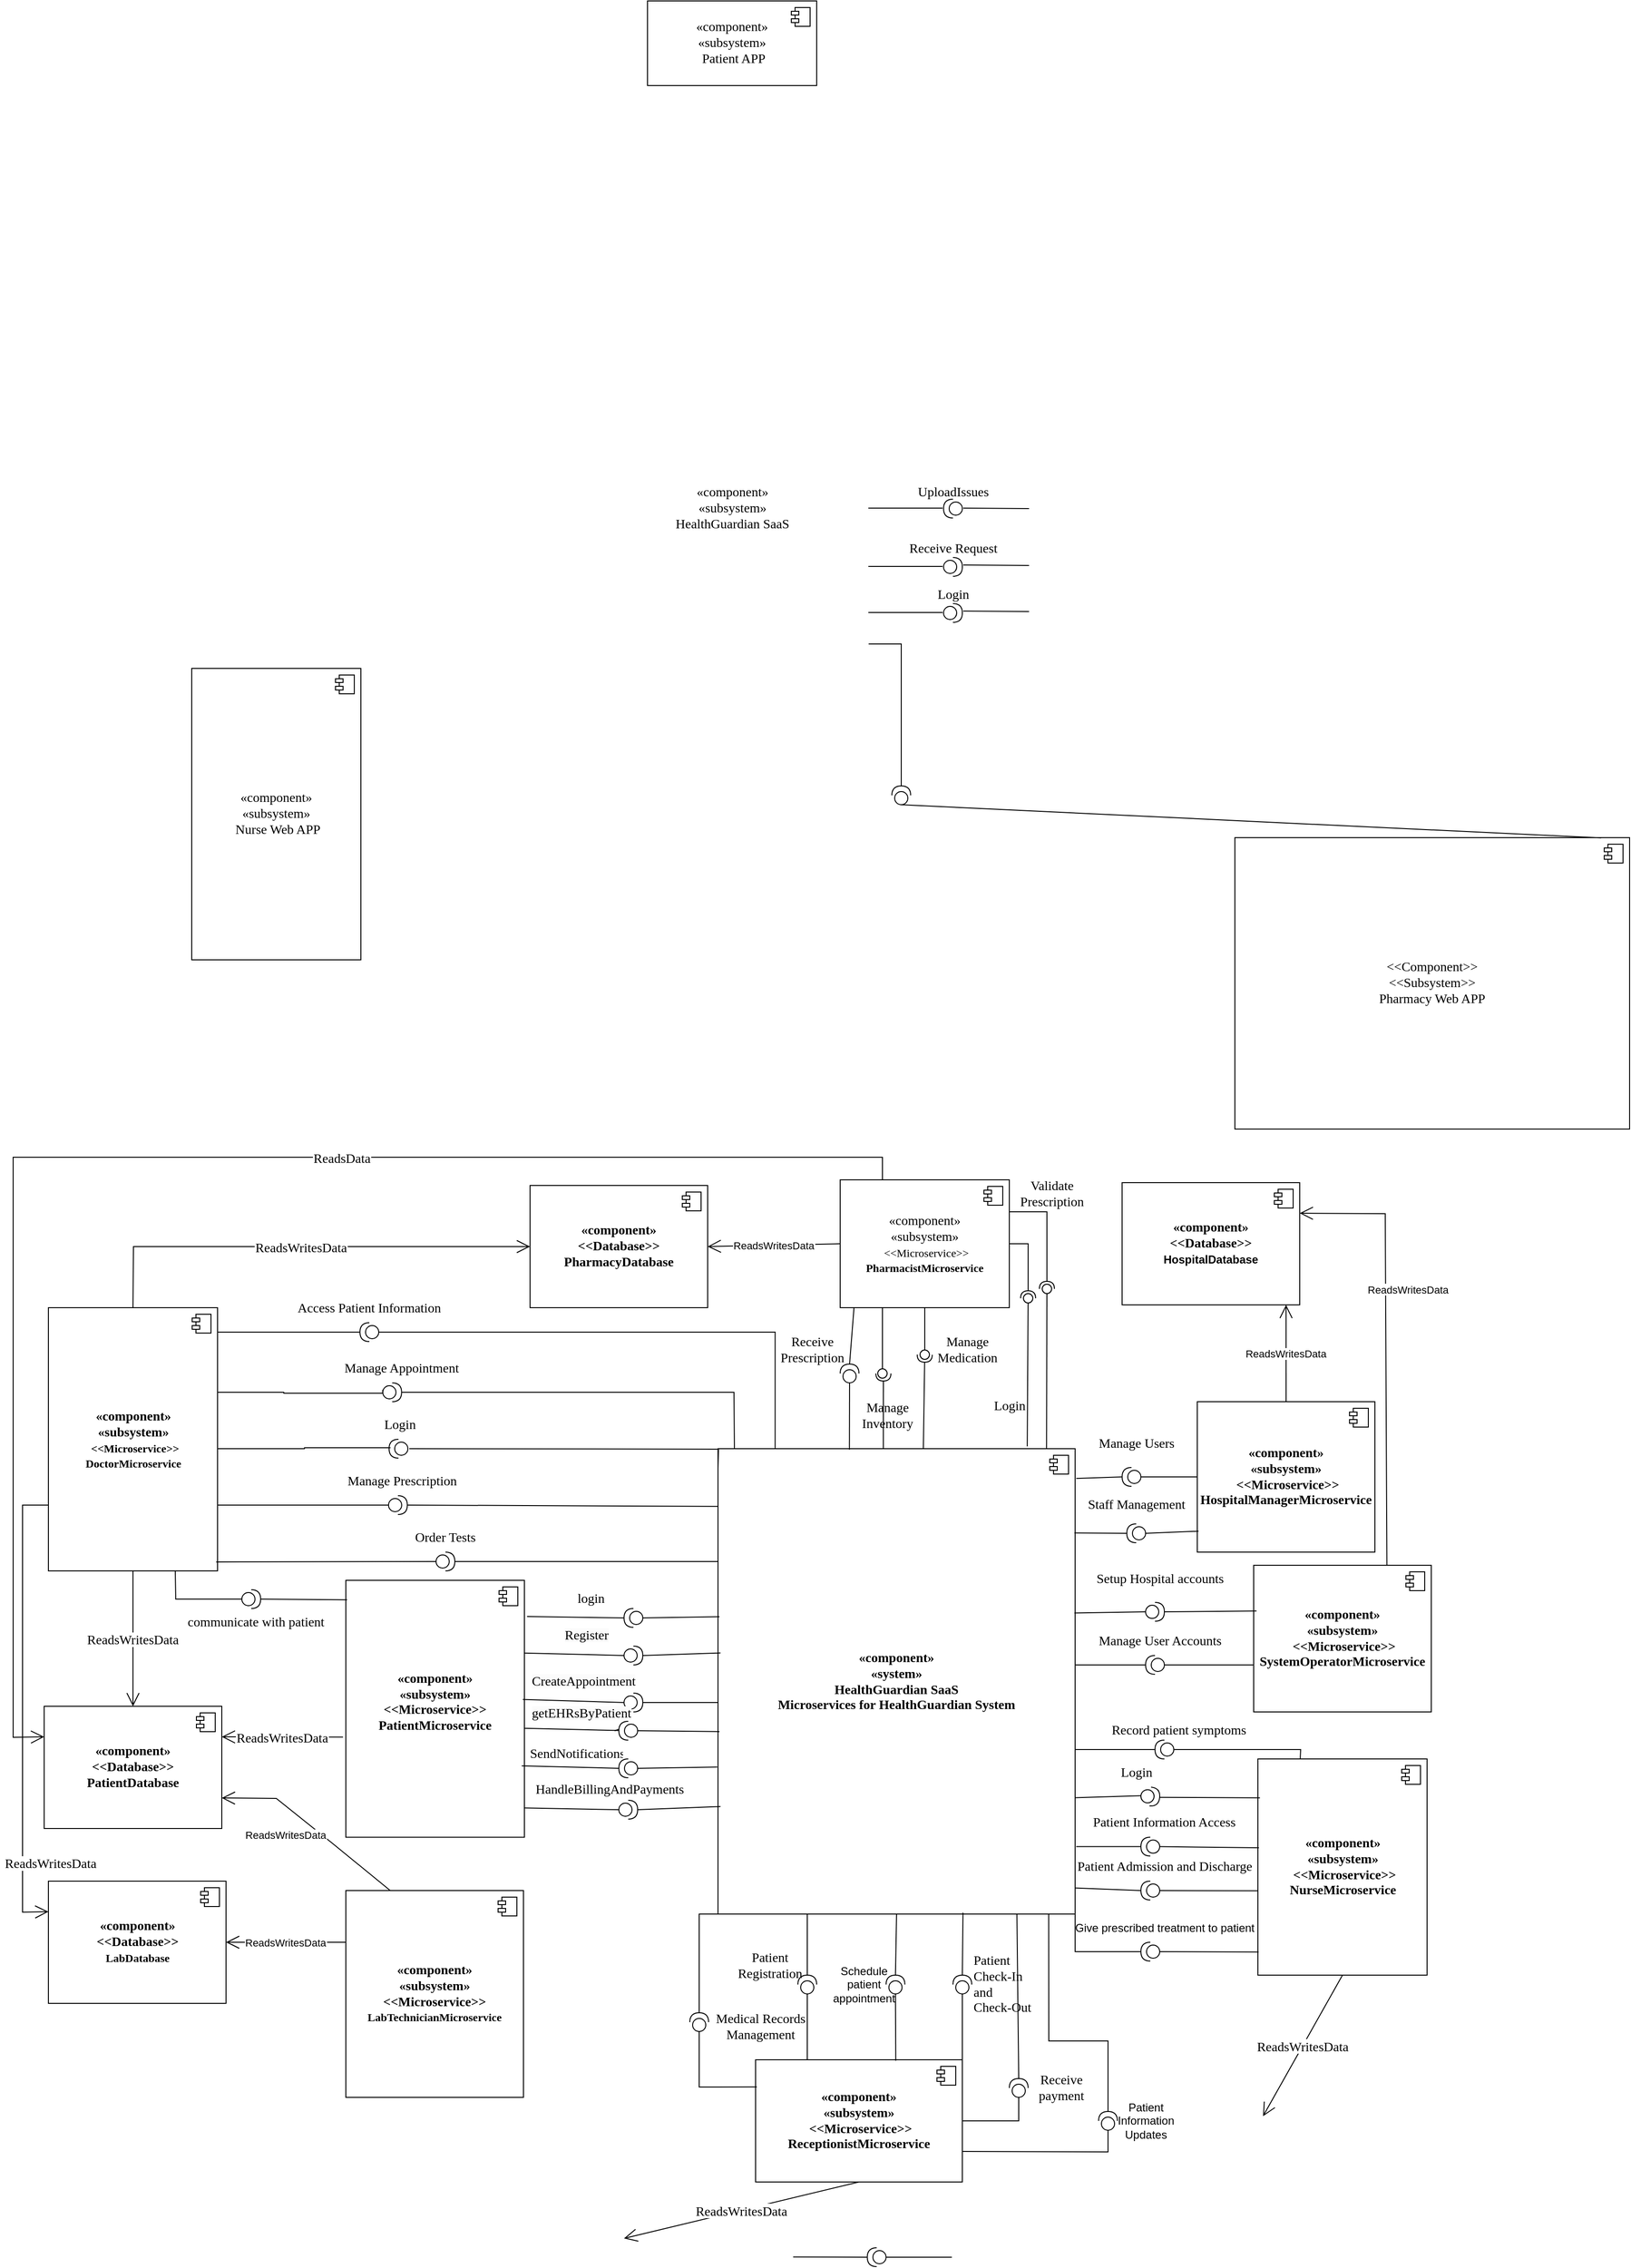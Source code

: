 <mxfile version="22.1.11" type="github">
  <diagram name="第 1 页" id="nJB0Ftmji8PTShk6qqmN">
    <mxGraphModel dx="664" dy="1206" grid="1" gridSize="10" guides="1" tooltips="1" connect="1" arrows="1" fold="1" page="1" pageScale="1" pageWidth="1169" pageHeight="827" math="0" shadow="0">
      <root>
        <mxCell id="0" />
        <mxCell id="1" parent="0" />
        <mxCell id="VN6n6pisOUyMDZb1Et-6-21" value="&lt;font style=&quot;font-size: 14px;&quot;&gt;&amp;lt;&amp;lt;Component&amp;gt;&amp;gt;&lt;br style=&quot;border-color: var(--border-color); font-size: 14px;&quot;&gt;&lt;span style=&quot;font-size: 14px;&quot;&gt;&amp;lt;&amp;lt;Subsystem&amp;gt;&amp;gt;&lt;/span&gt;&lt;br style=&quot;border-color: var(--border-color); font-size: 14px;&quot;&gt;&lt;span style=&quot;font-size: 14px;&quot;&gt;Pharmacy Web APP&lt;/span&gt;&lt;/font&gt;" style="html=1;dropTarget=0;whiteSpace=wrap;fontSize=14;fontFamily=Times New Roman;" parent="1" vertex="1">
          <mxGeometry x="1370" y="730" width="420" height="310" as="geometry" />
        </mxCell>
        <mxCell id="VN6n6pisOUyMDZb1Et-6-22" value="" style="shape=module;jettyWidth=8;jettyHeight=4;" parent="VN6n6pisOUyMDZb1Et-6-21" vertex="1">
          <mxGeometry x="1" width="20" height="20" relative="1" as="geometry">
            <mxPoint x="-27" y="7" as="offset" />
          </mxGeometry>
        </mxCell>
        <mxCell id="VN6n6pisOUyMDZb1Et-6-25" value="&lt;span style=&quot;font-weight: normal; font-size: 14px;&quot;&gt;«component»&lt;br style=&quot;border-color: var(--border-color); font-size: 14px;&quot;&gt;«subsystem»&lt;br style=&quot;font-size: 14px;&quot;&gt;HealthGuardian SaaS&lt;br style=&quot;font-size: 14px;&quot;&gt;&lt;/span&gt;" style="text;align=center;fontStyle=1;verticalAlign=middle;spacingLeft=3;spacingRight=3;strokeColor=none;rotatable=0;points=[[0,0.5],[1,0.5]];portConstraint=eastwest;html=1;fontFamily=Times New Roman;fontSize=14;" parent="1" vertex="1">
          <mxGeometry x="795" y="367" width="80" height="26" as="geometry" />
        </mxCell>
        <mxCell id="VN6n6pisOUyMDZb1Et-6-26" value="Manage Appointment" style="text;html=1;align=center;verticalAlign=middle;resizable=0;points=[];autosize=1;strokeColor=none;fillColor=none;fontFamily=Times New Roman;fontSize=14;" parent="1" vertex="1">
          <mxGeometry x="408.34" y="1280" width="150" height="30" as="geometry" />
        </mxCell>
        <mxCell id="VN6n6pisOUyMDZb1Et-6-29" value="Manage Prescription" style="text;whiteSpace=wrap;html=1;align=center;fontFamily=Times New Roman;fontSize=14;" parent="1" vertex="1">
          <mxGeometry x="409.42" y="1400" width="150" height="40" as="geometry" />
        </mxCell>
        <mxCell id="VN6n6pisOUyMDZb1Et-6-30" value="Order Tests" style="text;whiteSpace=wrap;html=1;align=center;fontSize=14;fontFamily=Times New Roman;" parent="1" vertex="1">
          <mxGeometry x="455" y="1460" width="150" height="40" as="geometry" />
        </mxCell>
        <mxCell id="VN6n6pisOUyMDZb1Et-6-31" value="Access Patient Information" style="text;whiteSpace=wrap;html=1;align=center;fontFamily=Times New Roman;fontSize=14;" parent="1" vertex="1">
          <mxGeometry x="359" y="1216" width="180" height="30" as="geometry" />
        </mxCell>
        <mxCell id="VN6n6pisOUyMDZb1Et-6-32" value="" style="edgeStyle=orthogonalEdgeStyle;rounded=0;orthogonalLoop=1;jettySize=auto;html=1;entryX=-0.003;entryY=0.367;entryDx=0;entryDy=0;entryPerimeter=0;endArrow=none;endFill=0;exitX=0.998;exitY=0.177;exitDx=0;exitDy=0;exitPerimeter=0;" parent="1" target="VN6n6pisOUyMDZb1Et-6-33" edge="1" source="W3R0Q8apx7RqM81T_USm-109">
          <mxGeometry relative="1" as="geometry">
            <mxPoint x="340" y="1320" as="sourcePoint" />
            <mxPoint x="617.47" y="1315.985" as="targetPoint" />
            <Array as="points">
              <mxPoint x="287" y="1320" />
              <mxPoint x="358" y="1320" />
              <mxPoint x="463" y="1321" />
            </Array>
          </mxGeometry>
        </mxCell>
        <mxCell id="VN6n6pisOUyMDZb1Et-6-33" value="" style="shape=providedRequiredInterface;html=1;verticalLabelPosition=bottom;sketch=0;" parent="1" vertex="1">
          <mxGeometry x="463.34" y="1310" width="20" height="20" as="geometry" />
        </mxCell>
        <mxCell id="VN6n6pisOUyMDZb1Et-6-34" value="" style="shape=providedRequiredInterface;html=1;verticalLabelPosition=bottom;sketch=0;" parent="1" vertex="1">
          <mxGeometry x="469.42" y="1430" width="20" height="20" as="geometry" />
        </mxCell>
        <mxCell id="VN6n6pisOUyMDZb1Et-6-36" value="" style="shape=providedRequiredInterface;html=1;verticalLabelPosition=bottom;sketch=0;" parent="1" vertex="1">
          <mxGeometry x="520" y="1490" width="20" height="20" as="geometry" />
        </mxCell>
        <mxCell id="VN6n6pisOUyMDZb1Et-6-37" style="edgeStyle=orthogonalEdgeStyle;rounded=0;orthogonalLoop=1;jettySize=auto;html=1;exitX=0;exitY=0.5;exitDx=0;exitDy=0;exitPerimeter=0;entryX=0.16;entryY=0.004;entryDx=0;entryDy=0;endArrow=none;endFill=0;entryPerimeter=0;" parent="1" source="VN6n6pisOUyMDZb1Et-6-38" target="W3R0Q8apx7RqM81T_USm-1" edge="1">
          <mxGeometry relative="1" as="geometry">
            <mxPoint x="584" y="1255.25" as="targetPoint" />
          </mxGeometry>
        </mxCell>
        <mxCell id="VN6n6pisOUyMDZb1Et-6-38" value="" style="shape=providedRequiredInterface;html=1;verticalLabelPosition=bottom;sketch=0;direction=west;" parent="1" vertex="1">
          <mxGeometry x="439" y="1246" width="20" height="20" as="geometry" />
        </mxCell>
        <mxCell id="VN6n6pisOUyMDZb1Et-6-39" style="rounded=0;orthogonalLoop=1;jettySize=auto;html=1;exitX=1;exitY=0.5;exitDx=0;exitDy=0;exitPerimeter=0;entryX=0.046;entryY=0;entryDx=0;entryDy=0;endArrow=none;endFill=0;entryPerimeter=0;" parent="1" source="VN6n6pisOUyMDZb1Et-6-33" target="W3R0Q8apx7RqM81T_USm-1" edge="1">
          <mxGeometry relative="1" as="geometry">
            <mxPoint x="619.5" y="1320.6" as="targetPoint" />
            <Array as="points">
              <mxPoint x="837" y="1320" />
            </Array>
          </mxGeometry>
        </mxCell>
        <mxCell id="VN6n6pisOUyMDZb1Et-6-41" value="«component»&lt;br style=&quot;border-color: var(--border-color); font-size: 14px;&quot;&gt;«subsystem»&lt;br style=&quot;border-color: var(--border-color); font-size: 14px;&quot;&gt;&lt;span style=&quot;border-color: var(--border-color); font-size: 14px;&quot;&gt;&amp;nbsp;Patient APP&lt;/span&gt;" style="html=1;dropTarget=0;whiteSpace=wrap;fontFamily=Times New Roman;fontSize=14;" parent="1" vertex="1">
          <mxGeometry x="745" y="-160" width="180" height="90" as="geometry" />
        </mxCell>
        <mxCell id="VN6n6pisOUyMDZb1Et-6-42" value="" style="shape=module;jettyWidth=8;jettyHeight=4;" parent="VN6n6pisOUyMDZb1Et-6-41" vertex="1">
          <mxGeometry x="1" width="20" height="20" relative="1" as="geometry">
            <mxPoint x="-27" y="7" as="offset" />
          </mxGeometry>
        </mxCell>
        <mxCell id="VN6n6pisOUyMDZb1Et-6-43" value="" style="shape=providedRequiredInterface;html=1;verticalLabelPosition=bottom;sketch=0;" parent="1" vertex="1">
          <mxGeometry x="313.34" y="1530" width="20" height="20" as="geometry" />
        </mxCell>
        <mxCell id="VN6n6pisOUyMDZb1Et-6-44" value="communicate with patient" style="text;html=1;align=center;verticalAlign=middle;resizable=0;points=[];autosize=1;strokeColor=none;fillColor=none;fontFamily=Times New Roman;fontSize=14;" parent="1" vertex="1">
          <mxGeometry x="243.34" y="1550" width="170" height="30" as="geometry" />
        </mxCell>
        <mxCell id="VN6n6pisOUyMDZb1Et-6-46" value="" style="shape=providedRequiredInterface;html=1;verticalLabelPosition=bottom;sketch=0;rotation=-180;" parent="1" vertex="1">
          <mxGeometry x="1060" y="370" width="20" height="20" as="geometry" />
        </mxCell>
        <mxCell id="VN6n6pisOUyMDZb1Et-6-47" value="" style="shape=providedRequiredInterface;html=1;verticalLabelPosition=bottom;sketch=0;" parent="1" vertex="1">
          <mxGeometry x="1060" y="432" width="20" height="20" as="geometry" />
        </mxCell>
        <mxCell id="VN6n6pisOUyMDZb1Et-6-50" value="" style="endArrow=none;html=1;rounded=0;entryX=1;entryY=0.5;entryDx=0;entryDy=0;entryPerimeter=0;exitX=1.004;exitY=0.362;exitDx=0;exitDy=0;exitPerimeter=0;" parent="1" edge="1">
          <mxGeometry width="50" height="50" relative="1" as="geometry">
            <mxPoint x="980" y="379.5" as="sourcePoint" />
            <mxPoint x="1059" y="379.5" as="targetPoint" />
          </mxGeometry>
        </mxCell>
        <mxCell id="VN6n6pisOUyMDZb1Et-6-51" value="" style="endArrow=none;html=1;rounded=0;exitX=1.004;exitY=0.362;exitDx=0;exitDy=0;exitPerimeter=0;" parent="1" edge="1">
          <mxGeometry width="50" height="50" relative="1" as="geometry">
            <mxPoint x="1081" y="379.5" as="sourcePoint" />
            <mxPoint x="1151" y="380" as="targetPoint" />
          </mxGeometry>
        </mxCell>
        <mxCell id="VN6n6pisOUyMDZb1Et-6-52" value="" style="endArrow=none;html=1;rounded=0;exitX=1.004;exitY=0.362;exitDx=0;exitDy=0;exitPerimeter=0;" parent="1" edge="1">
          <mxGeometry width="50" height="50" relative="1" as="geometry">
            <mxPoint x="1081" y="440" as="sourcePoint" />
            <mxPoint x="1151" y="440.5" as="targetPoint" />
          </mxGeometry>
        </mxCell>
        <mxCell id="VN6n6pisOUyMDZb1Et-6-53" value="" style="endArrow=none;html=1;rounded=0;entryX=1;entryY=0.5;entryDx=0;entryDy=0;entryPerimeter=0;exitX=1.004;exitY=0.362;exitDx=0;exitDy=0;exitPerimeter=0;" parent="1" edge="1">
          <mxGeometry width="50" height="50" relative="1" as="geometry">
            <mxPoint x="980" y="441.5" as="sourcePoint" />
            <mxPoint x="1059" y="441.5" as="targetPoint" />
          </mxGeometry>
        </mxCell>
        <mxCell id="VN6n6pisOUyMDZb1Et-6-55" value="UploadIssues" style="text;html=1;align=center;verticalAlign=middle;resizable=0;points=[];autosize=1;strokeColor=none;fillColor=none;fontFamily=Times New Roman;fontSize=14;" parent="1" vertex="1">
          <mxGeometry x="1020" y="348" width="100" height="30" as="geometry" />
        </mxCell>
        <mxCell id="VN6n6pisOUyMDZb1Et-6-56" value="Receive Request" style="text;html=1;align=center;verticalAlign=middle;resizable=0;points=[];autosize=1;strokeColor=none;fillColor=none;fontFamily=Times New Roman;fontSize=14;" parent="1" vertex="1">
          <mxGeometry x="1010" y="408" width="120" height="30" as="geometry" />
        </mxCell>
        <mxCell id="VN6n6pisOUyMDZb1Et-6-59" value="" style="ellipse;whiteSpace=wrap;html=1;align=center;aspect=fixed;fillColor=none;strokeColor=none;resizable=0;perimeter=centerPerimeter;rotatable=0;allowArrows=0;points=[];outlineConnect=1;" parent="1" vertex="1">
          <mxGeometry x="1230.5" y="1189" width="10" height="10" as="geometry" />
        </mxCell>
        <mxCell id="VN6n6pisOUyMDZb1Et-6-60" value="Receive&lt;br style=&quot;font-size: 14px;&quot;&gt;Prescription" style="text;html=1;align=center;verticalAlign=middle;resizable=0;points=[];autosize=1;strokeColor=none;fillColor=none;fontFamily=Times New Roman;fontSize=14;" parent="1" vertex="1">
          <mxGeometry x="875" y="1250" width="90" height="50" as="geometry" />
        </mxCell>
        <mxCell id="VN6n6pisOUyMDZb1Et-6-61" value="" style="ellipse;whiteSpace=wrap;html=1;align=center;aspect=fixed;fillColor=none;strokeColor=none;resizable=0;perimeter=centerPerimeter;rotatable=0;allowArrows=0;points=[];outlineConnect=1;" parent="1" vertex="1">
          <mxGeometry x="940" y="680" width="10" height="10" as="geometry" />
        </mxCell>
        <mxCell id="VN6n6pisOUyMDZb1Et-6-62" value="" style="rounded=0;orthogonalLoop=1;jettySize=auto;html=1;endArrow=oval;endFill=0;sketch=0;sourcePerimeterSpacing=0;targetPerimeterSpacing=0;endSize=10;exitX=0.25;exitY=1;exitDx=0;exitDy=0;" parent="1" edge="1" source="W3R0Q8apx7RqM81T_USm-103">
          <mxGeometry relative="1" as="geometry">
            <mxPoint x="1281.5" y="1280" as="sourcePoint" />
            <mxPoint x="995" y="1300" as="targetPoint" />
          </mxGeometry>
        </mxCell>
        <mxCell id="VN6n6pisOUyMDZb1Et-6-63" value="" style="rounded=0;orthogonalLoop=1;jettySize=auto;html=1;endArrow=halfCircle;endFill=0;endSize=6;strokeWidth=1;sketch=0;exitX=0.463;exitY=0.004;exitDx=0;exitDy=0;exitPerimeter=0;" parent="1" edge="1" source="W3R0Q8apx7RqM81T_USm-1">
          <mxGeometry relative="1" as="geometry">
            <mxPoint x="1281" y="1114" as="sourcePoint" />
            <mxPoint x="996" y="1300" as="targetPoint" />
          </mxGeometry>
        </mxCell>
        <mxCell id="VN6n6pisOUyMDZb1Et-6-64" value="Manage &lt;br style=&quot;font-size: 14px;&quot;&gt;Medication" style="text;html=1;align=center;verticalAlign=middle;resizable=0;points=[];autosize=1;strokeColor=none;fillColor=none;fontFamily=Times New Roman;fontSize=14;" parent="1" vertex="1">
          <mxGeometry x="1040" y="1250" width="90" height="50" as="geometry" />
        </mxCell>
        <mxCell id="VN6n6pisOUyMDZb1Et-6-65" value="" style="rounded=0;orthogonalLoop=1;jettySize=auto;html=1;endArrow=oval;endFill=0;sketch=0;sourcePerimeterSpacing=0;targetPerimeterSpacing=0;endSize=10;exitX=0.5;exitY=1;exitDx=0;exitDy=0;" parent="1" edge="1" source="W3R0Q8apx7RqM81T_USm-103">
          <mxGeometry relative="1" as="geometry">
            <mxPoint x="901" y="771" as="sourcePoint" />
            <mxPoint x="1040" y="1280" as="targetPoint" />
          </mxGeometry>
        </mxCell>
        <mxCell id="VN6n6pisOUyMDZb1Et-6-66" value="" style="rounded=0;orthogonalLoop=1;jettySize=auto;html=1;endArrow=halfCircle;endFill=0;endSize=6;strokeWidth=1;sketch=0;exitX=0.575;exitY=0.003;exitDx=0;exitDy=0;exitPerimeter=0;" parent="1" edge="1" source="W3R0Q8apx7RqM81T_USm-1">
          <mxGeometry relative="1" as="geometry">
            <mxPoint x="900" y="605" as="sourcePoint" />
            <mxPoint x="1040" y="1280" as="targetPoint" />
          </mxGeometry>
        </mxCell>
        <mxCell id="VN6n6pisOUyMDZb1Et-6-67" value="Manage &lt;br style=&quot;font-size: 14px;&quot;&gt;Inventory" style="text;html=1;align=center;verticalAlign=middle;resizable=0;points=[];autosize=1;strokeColor=none;fillColor=none;fontFamily=Times New Roman;fontSize=14;" parent="1" vertex="1">
          <mxGeometry x="960" y="1320" width="80" height="50" as="geometry" />
        </mxCell>
        <mxCell id="VN6n6pisOUyMDZb1Et-6-72" value="" style="shape=providedRequiredInterface;html=1;verticalLabelPosition=bottom;sketch=0;" parent="1" vertex="1">
          <mxGeometry x="1060" y="481" width="20" height="20" as="geometry" />
        </mxCell>
        <mxCell id="VN6n6pisOUyMDZb1Et-6-73" value="" style="endArrow=none;html=1;rounded=0;exitX=1.004;exitY=0.362;exitDx=0;exitDy=0;exitPerimeter=0;" parent="1" edge="1">
          <mxGeometry width="50" height="50" relative="1" as="geometry">
            <mxPoint x="1081" y="489" as="sourcePoint" />
            <mxPoint x="1151" y="489.5" as="targetPoint" />
          </mxGeometry>
        </mxCell>
        <mxCell id="VN6n6pisOUyMDZb1Et-6-74" value="" style="endArrow=none;html=1;rounded=0;entryX=1;entryY=0.5;entryDx=0;entryDy=0;entryPerimeter=0;exitX=1.004;exitY=0.362;exitDx=0;exitDy=0;exitPerimeter=0;" parent="1" edge="1">
          <mxGeometry width="50" height="50" relative="1" as="geometry">
            <mxPoint x="980" y="490.5" as="sourcePoint" />
            <mxPoint x="1059" y="490.5" as="targetPoint" />
          </mxGeometry>
        </mxCell>
        <mxCell id="VN6n6pisOUyMDZb1Et-6-75" value="Login" style="text;html=1;align=center;verticalAlign=middle;resizable=0;points=[];autosize=1;strokeColor=none;fillColor=none;fontFamily=Times New Roman;fontSize=14;" parent="1" vertex="1">
          <mxGeometry x="1040" y="457" width="60" height="30" as="geometry" />
        </mxCell>
        <mxCell id="VN6n6pisOUyMDZb1Et-6-76" value="" style="rounded=0;orthogonalLoop=1;jettySize=auto;html=1;endArrow=halfCircle;endFill=0;endSize=6;strokeWidth=1;sketch=0;exitX=1;exitY=0.5;exitDx=0;exitDy=0;" parent="1" edge="1" source="W3R0Q8apx7RqM81T_USm-103">
          <mxGeometry relative="1" as="geometry">
            <mxPoint x="974" y="770" as="sourcePoint" />
            <mxPoint x="1150" y="1220" as="targetPoint" />
            <Array as="points">
              <mxPoint x="1150" y="1162" />
            </Array>
          </mxGeometry>
        </mxCell>
        <mxCell id="VN6n6pisOUyMDZb1Et-6-77" value="" style="rounded=0;orthogonalLoop=1;jettySize=auto;html=1;endArrow=oval;endFill=0;sketch=0;sourcePerimeterSpacing=0;targetPerimeterSpacing=0;endSize=10;exitX=0.866;exitY=-0.005;exitDx=0;exitDy=0;exitPerimeter=0;" parent="1" edge="1" source="W3R0Q8apx7RqM81T_USm-1">
          <mxGeometry relative="1" as="geometry">
            <mxPoint x="975" y="607" as="sourcePoint" />
            <mxPoint x="1150" y="1220" as="targetPoint" />
          </mxGeometry>
        </mxCell>
        <mxCell id="VN6n6pisOUyMDZb1Et-6-78" value="Login" style="text;html=1;align=center;verticalAlign=middle;resizable=0;points=[];autosize=1;strokeColor=none;fillColor=none;fontFamily=Times New Roman;fontSize=14;" parent="1" vertex="1">
          <mxGeometry x="1100" y="1320" width="60" height="30" as="geometry" />
        </mxCell>
        <mxCell id="VN6n6pisOUyMDZb1Et-6-81" value="" style="endArrow=none;html=1;rounded=0;entryX=0;entryY=0.5;entryDx=0;entryDy=0;entryPerimeter=0;" parent="1" target="VN6n6pisOUyMDZb1Et-6-34" edge="1">
          <mxGeometry width="50" height="50" relative="1" as="geometry">
            <mxPoint x="280" y="1440" as="sourcePoint" />
            <mxPoint x="684.42" y="1340" as="targetPoint" />
          </mxGeometry>
        </mxCell>
        <mxCell id="VN6n6pisOUyMDZb1Et-6-82" value="" style="endArrow=none;html=1;rounded=0;entryX=1;entryY=0.5;entryDx=0;entryDy=0;entryPerimeter=0;exitX=-0.001;exitY=0.124;exitDx=0;exitDy=0;exitPerimeter=0;" parent="1" source="W3R0Q8apx7RqM81T_USm-1" target="VN6n6pisOUyMDZb1Et-6-34" edge="1">
          <mxGeometry width="50" height="50" relative="1" as="geometry">
            <mxPoint x="625.0" y="1443.85" as="sourcePoint" />
            <mxPoint x="684.42" y="1340" as="targetPoint" />
          </mxGeometry>
        </mxCell>
        <mxCell id="VN6n6pisOUyMDZb1Et-6-87" value="" style="shape=providedRequiredInterface;html=1;verticalLabelPosition=bottom;sketch=0;direction=west;rotation=90;" parent="1" vertex="1">
          <mxGeometry x="950" y="1290" width="20" height="20" as="geometry" />
        </mxCell>
        <mxCell id="VN6n6pisOUyMDZb1Et-6-89" value="" style="endArrow=none;html=1;rounded=0;entryX=1;entryY=0.5;entryDx=0;entryDy=0;entryPerimeter=0;exitX=0.082;exitY=0.996;exitDx=0;exitDy=0;exitPerimeter=0;" parent="1" source="W3R0Q8apx7RqM81T_USm-103" target="VN6n6pisOUyMDZb1Et-6-87" edge="1">
          <mxGeometry width="50" height="50" relative="1" as="geometry">
            <mxPoint x="640" y="510" as="sourcePoint" />
            <mxPoint x="690" y="460" as="targetPoint" />
          </mxGeometry>
        </mxCell>
        <mxCell id="VN6n6pisOUyMDZb1Et-6-91" value="" style="endArrow=none;html=1;rounded=0;exitX=0;exitY=0.5;exitDx=0;exitDy=0;exitPerimeter=0;entryX=0.928;entryY=0.001;entryDx=0;entryDy=0;entryPerimeter=0;" parent="1" source="VN6n6pisOUyMDZb1Et-6-93" target="VN6n6pisOUyMDZb1Et-6-21" edge="1">
          <mxGeometry width="50" height="50" relative="1" as="geometry">
            <mxPoint x="570" y="730" as="sourcePoint" />
            <mxPoint x="420" y="710" as="targetPoint" />
          </mxGeometry>
        </mxCell>
        <mxCell id="VN6n6pisOUyMDZb1Et-6-93" value="" style="shape=providedRequiredInterface;html=1;verticalLabelPosition=bottom;sketch=0;direction=west;rotation=90;" parent="1" vertex="1">
          <mxGeometry x="1005" y="675" width="20" height="20" as="geometry" />
        </mxCell>
        <mxCell id="VN6n6pisOUyMDZb1Et-6-95" value="" style="endArrow=none;html=1;rounded=0;exitX=1;exitY=0.5;exitDx=0;exitDy=0;exitPerimeter=0;entryX=1.001;entryY=0.822;entryDx=0;entryDy=0;entryPerimeter=0;" parent="1" source="VN6n6pisOUyMDZb1Et-6-93" edge="1">
          <mxGeometry width="50" height="50" relative="1" as="geometry">
            <mxPoint x="1025" y="705" as="sourcePoint" />
            <mxPoint x="980.29" y="524.01" as="targetPoint" />
            <Array as="points">
              <mxPoint x="1015" y="524" />
            </Array>
          </mxGeometry>
        </mxCell>
        <mxCell id="VN6n6pisOUyMDZb1Et-6-96" value="&lt;font style=&quot;font-size: 14px;&quot; face=&quot;Times New Roman&quot;&gt;«component»&lt;br style=&quot;border-color: var(--border-color);&quot;&gt;&lt;span style=&quot;&quot;&gt;«subsystem»&lt;/span&gt;&lt;br style=&quot;border-color: var(--border-color);&quot;&gt;&lt;span style=&quot;&quot;&gt;&amp;nbsp;Nurse Web APP&lt;/span&gt;&lt;/font&gt;" style="html=1;dropTarget=0;whiteSpace=wrap;" parent="1" vertex="1">
          <mxGeometry x="260" y="550" width="180" height="310" as="geometry" />
        </mxCell>
        <mxCell id="VN6n6pisOUyMDZb1Et-6-97" value="" style="shape=module;jettyWidth=8;jettyHeight=4;" parent="VN6n6pisOUyMDZb1Et-6-96" vertex="1">
          <mxGeometry x="1" width="20" height="20" relative="1" as="geometry">
            <mxPoint x="-27" y="7" as="offset" />
          </mxGeometry>
        </mxCell>
        <mxCell id="W3R0Q8apx7RqM81T_USm-1" value="&lt;font style=&quot;font-size: 14px;&quot; face=&quot;Times New Roman&quot;&gt;&lt;b&gt;«component»&lt;br style=&quot;border-color: var(--border-color);&quot;&gt;&lt;span style=&quot;&quot;&gt;«system»&lt;/span&gt;&lt;br style=&quot;border-color: var(--border-color);&quot;&gt;HealthGuardian SaaS&lt;br&gt;&lt;span style=&quot;text-align: left;&quot;&gt;Microservices for HealthGuardian System&lt;/span&gt;&lt;/b&gt;&lt;/font&gt;&lt;span style=&quot;&quot;&gt;&lt;br&gt;&lt;/span&gt;" style="html=1;dropTarget=0;whiteSpace=wrap;" vertex="1" parent="1">
          <mxGeometry x="820" y="1380" width="380" height="495" as="geometry" />
        </mxCell>
        <mxCell id="W3R0Q8apx7RqM81T_USm-2" value="" style="shape=module;jettyWidth=8;jettyHeight=4;" vertex="1" parent="W3R0Q8apx7RqM81T_USm-1">
          <mxGeometry x="1" width="20" height="20" relative="1" as="geometry">
            <mxPoint x="-27" y="7" as="offset" />
          </mxGeometry>
        </mxCell>
        <mxCell id="W3R0Q8apx7RqM81T_USm-48" value="ReadsWritesData" style="startArrow=none;endArrow=open;endSize=12;exitX=0.5;exitY=1;entryX=0.5;entryY=0;rounded=0;exitDx=0;exitDy=0;entryDx=0;entryDy=0;fontFamily=Times New Roman;fontSize=14;" edge="1" parent="1" source="W3R0Q8apx7RqM81T_USm-109" target="W3R0Q8apx7RqM81T_USm-115">
          <mxGeometry relative="1" as="geometry">
            <mxPoint x="193.876" y="1565.356" as="sourcePoint" />
            <mxPoint x="193" y="1670" as="targetPoint" />
          </mxGeometry>
        </mxCell>
        <mxCell id="W3R0Q8apx7RqM81T_USm-49" value="ReadsWritesData" style="startArrow=none;endArrow=open;endSize=12;entryX=1;entryY=0.25;rounded=0;entryDx=0;entryDy=0;exitX=-0.016;exitY=0.61;exitDx=0;exitDy=0;exitPerimeter=0;fontFamily=Times New Roman;fontSize=14;" edge="1" parent="1" source="W3R0Q8apx7RqM81T_USm-70" target="W3R0Q8apx7RqM81T_USm-115">
          <mxGeometry relative="1" as="geometry">
            <mxPoint x="420" y="1693" as="sourcePoint" />
            <mxPoint x="286" y="1693.355" as="targetPoint" />
          </mxGeometry>
        </mxCell>
        <mxCell id="W3R0Q8apx7RqM81T_USm-58" value="ReadsWritesData" style="startArrow=none;endArrow=open;endSize=12;rounded=0;exitX=0.5;exitY=1;exitDx=0;exitDy=0;fontSize=14;fontFamily=Times New Roman;" edge="1" parent="1" source="W3R0Q8apx7RqM81T_USm-111">
          <mxGeometry relative="1" as="geometry">
            <mxPoint x="193" y="2030" as="sourcePoint" />
            <mxPoint x="1400" y="2090" as="targetPoint" />
          </mxGeometry>
        </mxCell>
        <mxCell id="W3R0Q8apx7RqM81T_USm-59" value="ReadsWritesData" style="startArrow=none;endArrow=open;endSize=12;rounded=0;exitX=0.5;exitY=1;exitDx=0;exitDy=0;fontFamily=Times New Roman;fontSize=14;" edge="1" parent="1" source="W3R0Q8apx7RqM81T_USm-113">
          <mxGeometry relative="1" as="geometry">
            <mxPoint x="446.342" y="1821.221" as="sourcePoint" />
            <mxPoint x="720" y="2220" as="targetPoint" />
          </mxGeometry>
        </mxCell>
        <mxCell id="W3R0Q8apx7RqM81T_USm-63" value="ReadsWritesData" style="startArrow=none;endArrow=open;endSize=12;rounded=0;exitX=0.5;exitY=0;exitDx=0;exitDy=0;entryX=0.923;entryY=1;entryDx=0;entryDy=0;entryPerimeter=0;" edge="1" parent="1" source="W3R0Q8apx7RqM81T_USm-118" target="W3R0Q8apx7RqM81T_USm-120">
          <mxGeometry relative="1" as="geometry">
            <mxPoint x="1126.267" y="2062.002" as="sourcePoint" />
            <mxPoint x="1470" y="1350" as="targetPoint" />
          </mxGeometry>
        </mxCell>
        <mxCell id="W3R0Q8apx7RqM81T_USm-65" value="ReadsWritesData" style="startArrow=none;endArrow=open;endSize=12;rounded=0;exitX=0.75;exitY=0;exitDx=0;exitDy=0;entryX=1;entryY=0.25;entryDx=0;entryDy=0;" edge="1" parent="1" source="W3R0Q8apx7RqM81T_USm-105" target="W3R0Q8apx7RqM81T_USm-120">
          <mxGeometry x="0.263" y="-24" relative="1" as="geometry">
            <mxPoint x="1335.684" y="1303.592" as="sourcePoint" />
            <mxPoint x="1539" y="2060" as="targetPoint" />
            <Array as="points">
              <mxPoint x="1530" y="1130" />
            </Array>
            <mxPoint as="offset" />
          </mxGeometry>
        </mxCell>
        <mxCell id="W3R0Q8apx7RqM81T_USm-67" value="ReadsWritesData" style="startArrow=none;endArrow=open;endSize=12;rounded=0;exitX=0;exitY=0.5;exitDx=0;exitDy=0;entryX=1;entryY=0.5;entryDx=0;entryDy=0;" edge="1" parent="1" source="W3R0Q8apx7RqM81T_USm-103" target="W3R0Q8apx7RqM81T_USm-99">
          <mxGeometry relative="1" as="geometry">
            <mxPoint x="941.148" y="1297.283" as="sourcePoint" />
            <mxPoint x="941.264" y="1188.768" as="targetPoint" />
          </mxGeometry>
        </mxCell>
        <mxCell id="W3R0Q8apx7RqM81T_USm-69" value="ReadsWritesData" style="startArrow=none;endArrow=open;endSize=12;rounded=0;exitX=0;exitY=0.25;exitDx=0;exitDy=0;" edge="1" parent="1" source="W3R0Q8apx7RqM81T_USm-107" target="W3R0Q8apx7RqM81T_USm-97">
          <mxGeometry relative="1" as="geometry">
            <mxPoint x="1704.5" y="1353.56" as="sourcePoint" />
            <mxPoint x="1704.5" y="1263.56" as="targetPoint" />
          </mxGeometry>
        </mxCell>
        <mxCell id="W3R0Q8apx7RqM81T_USm-70" value="&lt;font style=&quot;font-size: 14px;&quot; face=&quot;Times New Roman&quot;&gt;&lt;b&gt;«component»&lt;br style=&quot;border-color: var(--border-color);&quot;&gt;&lt;span style=&quot;&quot;&gt;«subsystem»&lt;/span&gt;&lt;br style=&quot;border-color: var(--border-color);&quot;&gt;&amp;lt;&amp;lt;Microservice&amp;gt;&amp;gt;&lt;br style=&quot;border-color: var(--border-color); padding: 0px; margin: 0px;&quot;&gt;PatientMicroservice&lt;br&gt;&lt;/b&gt;&lt;/font&gt;&lt;span style=&quot;&quot;&gt;&lt;br&gt;&lt;/span&gt;" style="html=1;dropTarget=0;whiteSpace=wrap;" vertex="1" parent="1">
          <mxGeometry x="424" y="1520" width="190" height="273.29" as="geometry" />
        </mxCell>
        <mxCell id="W3R0Q8apx7RqM81T_USm-71" value="" style="shape=module;jettyWidth=8;jettyHeight=4;" vertex="1" parent="W3R0Q8apx7RqM81T_USm-70">
          <mxGeometry x="1" width="20" height="20" relative="1" as="geometry">
            <mxPoint x="-27" y="7" as="offset" />
          </mxGeometry>
        </mxCell>
        <mxCell id="W3R0Q8apx7RqM81T_USm-72" value="" style="endArrow=none;html=1;rounded=0;entryX=0.004;entryY=0.361;entryDx=0;entryDy=0;entryPerimeter=0;exitX=0;exitY=0.5;exitDx=0;exitDy=0;exitPerimeter=0;" edge="1" parent="1" source="W3R0Q8apx7RqM81T_USm-73" target="W3R0Q8apx7RqM81T_USm-1">
          <mxGeometry width="50" height="50" relative="1" as="geometry">
            <mxPoint x="760" y="1550" as="sourcePoint" />
            <mxPoint x="770" y="1550" as="targetPoint" />
          </mxGeometry>
        </mxCell>
        <mxCell id="W3R0Q8apx7RqM81T_USm-73" value="" style="shape=providedRequiredInterface;html=1;verticalLabelPosition=bottom;sketch=0;direction=west;" vertex="1" parent="1">
          <mxGeometry x="720" y="1550" width="20" height="20" as="geometry" />
        </mxCell>
        <mxCell id="W3R0Q8apx7RqM81T_USm-74" value="" style="endArrow=none;html=1;rounded=0;exitX=1.015;exitY=0.141;exitDx=0;exitDy=0;exitPerimeter=0;entryX=1;entryY=0.5;entryDx=0;entryDy=0;entryPerimeter=0;" edge="1" parent="1" source="W3R0Q8apx7RqM81T_USm-70" target="W3R0Q8apx7RqM81T_USm-73">
          <mxGeometry width="50" height="50" relative="1" as="geometry">
            <mxPoint x="650" y="1680" as="sourcePoint" />
            <mxPoint x="700" y="1630" as="targetPoint" />
          </mxGeometry>
        </mxCell>
        <mxCell id="W3R0Q8apx7RqM81T_USm-75" value="login" style="text;html=1;strokeColor=none;fillColor=none;align=center;verticalAlign=middle;whiteSpace=wrap;rounded=0;fontSize=14;fontFamily=Times New Roman;" vertex="1" parent="1">
          <mxGeometry x="654.5" y="1530" width="60" height="20" as="geometry" />
        </mxCell>
        <mxCell id="W3R0Q8apx7RqM81T_USm-76" value="" style="endArrow=none;html=1;rounded=0;exitX=0.997;exitY=0.283;exitDx=0;exitDy=0;entryX=0;entryY=0.5;entryDx=0;entryDy=0;entryPerimeter=0;exitPerimeter=0;" edge="1" parent="1" source="W3R0Q8apx7RqM81T_USm-70" target="W3R0Q8apx7RqM81T_USm-77">
          <mxGeometry width="50" height="50" relative="1" as="geometry">
            <mxPoint x="640" y="1650" as="sourcePoint" />
            <mxPoint x="690" y="1600" as="targetPoint" />
          </mxGeometry>
        </mxCell>
        <mxCell id="W3R0Q8apx7RqM81T_USm-77" value="" style="shape=providedRequiredInterface;html=1;verticalLabelPosition=bottom;sketch=0;" vertex="1" parent="1">
          <mxGeometry x="720" y="1590" width="20" height="20" as="geometry" />
        </mxCell>
        <mxCell id="W3R0Q8apx7RqM81T_USm-78" value="" style="endArrow=none;html=1;rounded=0;entryX=0.007;entryY=0.439;entryDx=0;entryDy=0;entryPerimeter=0;exitX=1;exitY=0.5;exitDx=0;exitDy=0;exitPerimeter=0;" edge="1" parent="1" source="W3R0Q8apx7RqM81T_USm-77" target="W3R0Q8apx7RqM81T_USm-1">
          <mxGeometry width="50" height="50" relative="1" as="geometry">
            <mxPoint x="740" y="1700" as="sourcePoint" />
            <mxPoint x="790" y="1650" as="targetPoint" />
          </mxGeometry>
        </mxCell>
        <mxCell id="W3R0Q8apx7RqM81T_USm-79" value="&lt;span style=&quot;color: rgb(0, 0, 0); font-size: 14px; font-style: normal; font-variant-ligatures: normal; font-variant-caps: normal; font-weight: 400; letter-spacing: normal; orphans: 2; text-align: left; text-indent: 0px; text-transform: none; widows: 2; word-spacing: 0px; -webkit-text-stroke-width: 0px; background-color: rgb(251, 251, 251); text-decoration-thickness: initial; text-decoration-style: initial; text-decoration-color: initial; float: none; display: inline !important;&quot;&gt;Register&lt;/span&gt;" style="text;whiteSpace=wrap;html=1;fontFamily=Times New Roman;fontSize=14;" vertex="1" parent="1">
          <mxGeometry x="654.5" y="1563.56" width="50" height="30" as="geometry" />
        </mxCell>
        <mxCell id="W3R0Q8apx7RqM81T_USm-80" value="" style="endArrow=none;html=1;rounded=0;exitX=0.991;exitY=0.464;exitDx=0;exitDy=0;exitPerimeter=0;entryX=0;entryY=0.5;entryDx=0;entryDy=0;entryPerimeter=0;" edge="1" parent="1" source="W3R0Q8apx7RqM81T_USm-70" target="W3R0Q8apx7RqM81T_USm-81">
          <mxGeometry width="50" height="50" relative="1" as="geometry">
            <mxPoint x="660" y="1700" as="sourcePoint" />
            <mxPoint x="700" y="1630" as="targetPoint" />
          </mxGeometry>
        </mxCell>
        <mxCell id="W3R0Q8apx7RqM81T_USm-81" value="" style="shape=providedRequiredInterface;html=1;verticalLabelPosition=bottom;sketch=0;" vertex="1" parent="1">
          <mxGeometry x="720" y="1640" width="20" height="20" as="geometry" />
        </mxCell>
        <mxCell id="W3R0Q8apx7RqM81T_USm-82" value="" style="endArrow=none;html=1;rounded=0;exitX=1;exitY=0.5;exitDx=0;exitDy=0;exitPerimeter=0;" edge="1" parent="1" source="W3R0Q8apx7RqM81T_USm-81">
          <mxGeometry width="50" height="50" relative="1" as="geometry">
            <mxPoint x="680" y="1770" as="sourcePoint" />
            <mxPoint x="820" y="1650" as="targetPoint" />
          </mxGeometry>
        </mxCell>
        <mxCell id="W3R0Q8apx7RqM81T_USm-83" value="&lt;span style=&quot;color: rgb(0, 0, 0); font-size: 14px; font-style: normal; font-variant-ligatures: normal; font-variant-caps: normal; font-weight: 400; letter-spacing: normal; orphans: 2; text-align: left; text-indent: 0px; text-transform: none; widows: 2; word-spacing: 0px; -webkit-text-stroke-width: 0px; background-color: rgb(251, 251, 251); text-decoration-thickness: initial; text-decoration-style: initial; text-decoration-color: initial; float: none; display: inline !important;&quot;&gt;CreateAppointment&lt;/span&gt;" style="text;whiteSpace=wrap;html=1;fontFamily=Times New Roman;fontSize=14;" vertex="1" parent="1">
          <mxGeometry x="619.5" y="1612.5" width="120" height="30" as="geometry" />
        </mxCell>
        <mxCell id="W3R0Q8apx7RqM81T_USm-84" value="" style="endArrow=none;html=1;rounded=0;exitX=0.997;exitY=0.576;exitDx=0;exitDy=0;exitPerimeter=0;" edge="1" parent="1" source="W3R0Q8apx7RqM81T_USm-86">
          <mxGeometry width="50" height="50" relative="1" as="geometry">
            <mxPoint x="660" y="1740" as="sourcePoint" />
            <mxPoint x="710" y="1680" as="targetPoint" />
          </mxGeometry>
        </mxCell>
        <mxCell id="W3R0Q8apx7RqM81T_USm-85" value="" style="endArrow=none;html=1;rounded=0;exitX=0.997;exitY=0.576;exitDx=0;exitDy=0;exitPerimeter=0;" edge="1" parent="1" source="W3R0Q8apx7RqM81T_USm-70" target="W3R0Q8apx7RqM81T_USm-86">
          <mxGeometry width="50" height="50" relative="1" as="geometry">
            <mxPoint x="613" y="1677" as="sourcePoint" />
            <mxPoint x="710" y="1680" as="targetPoint" />
          </mxGeometry>
        </mxCell>
        <mxCell id="W3R0Q8apx7RqM81T_USm-86" value="" style="shape=providedRequiredInterface;html=1;verticalLabelPosition=bottom;sketch=0;direction=west;" vertex="1" parent="1">
          <mxGeometry x="714.5" y="1670" width="20" height="20" as="geometry" />
        </mxCell>
        <mxCell id="W3R0Q8apx7RqM81T_USm-87" value="" style="endArrow=none;html=1;rounded=0;entryX=0.004;entryY=0.608;entryDx=0;entryDy=0;entryPerimeter=0;exitX=0;exitY=0.5;exitDx=0;exitDy=0;exitPerimeter=0;" edge="1" parent="1" source="W3R0Q8apx7RqM81T_USm-86" target="W3R0Q8apx7RqM81T_USm-1">
          <mxGeometry width="50" height="50" relative="1" as="geometry">
            <mxPoint x="750" y="1660" as="sourcePoint" />
            <mxPoint x="827" y="1663" as="targetPoint" />
          </mxGeometry>
        </mxCell>
        <mxCell id="W3R0Q8apx7RqM81T_USm-88" value="&lt;span style=&quot;color: rgb(0, 0, 0); font-style: normal; font-variant-ligatures: normal; font-variant-caps: normal; font-weight: 400; letter-spacing: normal; orphans: 2; text-align: left; text-indent: 0px; text-transform: none; widows: 2; word-spacing: 0px; -webkit-text-stroke-width: 0px; background-color: rgb(251, 251, 251); text-decoration-thickness: initial; text-decoration-style: initial; text-decoration-color: initial; float: none; font-size: 14px; display: inline !important;&quot;&gt;&lt;font style=&quot;font-size: 14px;&quot;&gt;getEHRsByPatient&lt;/font&gt;&lt;/span&gt;" style="text;whiteSpace=wrap;html=1;fontFamily=Times New Roman;fontSize=14;" vertex="1" parent="1">
          <mxGeometry x="619.5" y="1646.65" width="110" height="20" as="geometry" />
        </mxCell>
        <mxCell id="W3R0Q8apx7RqM81T_USm-89" value="" style="endArrow=none;html=1;rounded=0;exitX=0.985;exitY=0.722;exitDx=0;exitDy=0;exitPerimeter=0;entryX=1;entryY=0.5;entryDx=0;entryDy=0;entryPerimeter=0;" edge="1" parent="1" source="W3R0Q8apx7RqM81T_USm-70" target="W3R0Q8apx7RqM81T_USm-90">
          <mxGeometry width="50" height="50" relative="1" as="geometry">
            <mxPoint x="650" y="1770" as="sourcePoint" />
            <mxPoint x="700" y="1720" as="targetPoint" />
          </mxGeometry>
        </mxCell>
        <mxCell id="W3R0Q8apx7RqM81T_USm-90" value="" style="shape=providedRequiredInterface;html=1;verticalLabelPosition=bottom;sketch=0;direction=west;" vertex="1" parent="1">
          <mxGeometry x="714.5" y="1710" width="20" height="20" as="geometry" />
        </mxCell>
        <mxCell id="W3R0Q8apx7RqM81T_USm-91" value="" style="endArrow=none;html=1;rounded=0;entryX=-0.002;entryY=0.684;entryDx=0;entryDy=0;entryPerimeter=0;exitX=0;exitY=0.5;exitDx=0;exitDy=0;exitPerimeter=0;" edge="1" parent="1" source="W3R0Q8apx7RqM81T_USm-90" target="W3R0Q8apx7RqM81T_USm-1">
          <mxGeometry width="50" height="50" relative="1" as="geometry">
            <mxPoint x="744" y="1690" as="sourcePoint" />
            <mxPoint x="832" y="1691" as="targetPoint" />
          </mxGeometry>
        </mxCell>
        <mxCell id="W3R0Q8apx7RqM81T_USm-92" value="SendNotifications" style="text;strokeColor=none;fillColor=none;align=left;verticalAlign=top;spacingLeft=4;spacingRight=4;overflow=hidden;rotatable=0;points=[[0,0.5],[1,0.5]];portConstraint=eastwest;fontFamily=Times New Roman;fontSize=14;" vertex="1" parent="1">
          <mxGeometry x="614" y="1689" width="110" height="21" as="geometry" />
        </mxCell>
        <mxCell id="W3R0Q8apx7RqM81T_USm-93" value="" style="endArrow=none;html=1;rounded=0;entryX=0.007;entryY=0.769;entryDx=0;entryDy=0;entryPerimeter=0;exitX=1;exitY=0.5;exitDx=0;exitDy=0;exitPerimeter=0;" edge="1" parent="1" source="W3R0Q8apx7RqM81T_USm-94" target="W3R0Q8apx7RqM81T_USm-1">
          <mxGeometry width="50" height="50" relative="1" as="geometry">
            <mxPoint x="750" y="1761" as="sourcePoint" />
            <mxPoint x="829" y="1729" as="targetPoint" />
          </mxGeometry>
        </mxCell>
        <mxCell id="W3R0Q8apx7RqM81T_USm-94" value="" style="shape=providedRequiredInterface;html=1;verticalLabelPosition=bottom;sketch=0;direction=east;" vertex="1" parent="1">
          <mxGeometry x="714.5" y="1754" width="20" height="20" as="geometry" />
        </mxCell>
        <mxCell id="W3R0Q8apx7RqM81T_USm-95" value="" style="endArrow=none;html=1;rounded=0;exitX=0.997;exitY=0.886;exitDx=0;exitDy=0;exitPerimeter=0;entryX=0;entryY=0.5;entryDx=0;entryDy=0;entryPerimeter=0;" edge="1" parent="1" source="W3R0Q8apx7RqM81T_USm-70" target="W3R0Q8apx7RqM81T_USm-94">
          <mxGeometry width="50" height="50" relative="1" as="geometry">
            <mxPoint x="640" y="1810" as="sourcePoint" />
            <mxPoint x="690" y="1760" as="targetPoint" />
          </mxGeometry>
        </mxCell>
        <mxCell id="W3R0Q8apx7RqM81T_USm-96" value="HandleBillingAndPayments" style="text;strokeColor=none;fillColor=none;align=left;verticalAlign=top;spacingLeft=4;spacingRight=4;overflow=hidden;rotatable=0;points=[[0,0.5],[1,0.5]];portConstraint=eastwest;fontFamily=Times New Roman;fontSize=14;" vertex="1" parent="1">
          <mxGeometry x="620" y="1727" width="170" height="27" as="geometry" />
        </mxCell>
        <mxCell id="W3R0Q8apx7RqM81T_USm-97" value="&lt;font style=&quot;font-size: 14px;&quot;&gt;&lt;font face=&quot;Times New Roman&quot;&gt;&lt;b&gt;«component»&lt;br style=&quot;border-color: var(--border-color); font-size: 14px;&quot;&gt;&amp;lt;&amp;lt;Database&amp;gt;&amp;gt;&lt;br style=&quot;border-color: var(--border-color); padding: 0px; margin: 0px; font-size: 12px;&quot;&gt;&lt;span style=&quot;font-size: 12px;&quot;&gt;LabDatabase&lt;/span&gt;&lt;/b&gt;&lt;/font&gt;&lt;br&gt;&lt;/font&gt;" style="html=1;dropTarget=0;whiteSpace=wrap;fontFamily=Times New Roman;fontSize=14;" vertex="1" parent="1">
          <mxGeometry x="107.5" y="1840" width="189" height="130" as="geometry" />
        </mxCell>
        <mxCell id="W3R0Q8apx7RqM81T_USm-98" value="" style="shape=module;jettyWidth=8;jettyHeight=4;" vertex="1" parent="W3R0Q8apx7RqM81T_USm-97">
          <mxGeometry x="1" width="20" height="20" relative="1" as="geometry">
            <mxPoint x="-27" y="7" as="offset" />
          </mxGeometry>
        </mxCell>
        <mxCell id="W3R0Q8apx7RqM81T_USm-99" value="&lt;font style=&quot;font-size: 14px;&quot;&gt;&lt;font face=&quot;Times New Roman&quot;&gt;&lt;b&gt;«component»&lt;br style=&quot;border-color: var(--border-color); font-size: 14px;&quot;&gt;&amp;lt;&amp;lt;Database&amp;gt;&amp;gt;&lt;br style=&quot;border-color: var(--border-color); padding: 0px; margin: 0px; font-size: 12px;&quot;&gt;PharmacyDatabase&lt;/b&gt;&lt;/font&gt;&lt;br&gt;&lt;/font&gt;" style="html=1;dropTarget=0;whiteSpace=wrap;fontFamily=Times New Roman;fontSize=14;" vertex="1" parent="1">
          <mxGeometry x="620" y="1100" width="189" height="130" as="geometry" />
        </mxCell>
        <mxCell id="W3R0Q8apx7RqM81T_USm-100" value="" style="shape=module;jettyWidth=8;jettyHeight=4;" vertex="1" parent="W3R0Q8apx7RqM81T_USm-99">
          <mxGeometry x="1" width="20" height="20" relative="1" as="geometry">
            <mxPoint x="-27" y="7" as="offset" />
          </mxGeometry>
        </mxCell>
        <mxCell id="W3R0Q8apx7RqM81T_USm-103" value="&lt;font face=&quot;Times New Roman&quot;&gt;&lt;font style=&quot;font-size: 14px;&quot;&gt;«component»&lt;br style=&quot;border-color: var(--border-color);&quot;&gt;«subsystem»&lt;br style=&quot;border-color: var(--border-color);&quot;&gt;&amp;nbsp;&lt;/font&gt;&amp;lt;&amp;lt;Microservice&amp;gt;&amp;gt;&lt;br style=&quot;border-color: var(--border-color); padding: 0px; margin: 0px; font-weight: 700;&quot;&gt;&lt;span style=&quot;font-weight: 700;&quot;&gt;PharmacistMicroservice&lt;/span&gt;&lt;/font&gt;" style="html=1;dropTarget=0;whiteSpace=wrap;" vertex="1" parent="1">
          <mxGeometry x="950" y="1094" width="180" height="136" as="geometry" />
        </mxCell>
        <mxCell id="W3R0Q8apx7RqM81T_USm-104" value="" style="shape=module;jettyWidth=8;jettyHeight=4;" vertex="1" parent="W3R0Q8apx7RqM81T_USm-103">
          <mxGeometry x="1" width="20" height="20" relative="1" as="geometry">
            <mxPoint x="-27" y="7" as="offset" />
          </mxGeometry>
        </mxCell>
        <mxCell id="W3R0Q8apx7RqM81T_USm-105" value="&lt;font style=&quot;font-size: 14px;&quot; face=&quot;Times New Roman&quot;&gt;&lt;b&gt;&lt;font style=&quot;font-size: 14px;&quot;&gt;«component»&lt;br style=&quot;border-color: var(--border-color);&quot;&gt;«subsystem»&lt;br style=&quot;border-color: var(--border-color);&quot;&gt;&lt;span style=&quot;border-color: var(--border-color);&quot;&gt;&amp;nbsp;&lt;/span&gt;&lt;/font&gt;&amp;lt;&amp;lt;Microservice&amp;gt;&amp;gt;&lt;br style=&quot;border-color: var(--border-color); padding: 0px; margin: 0px;&quot;&gt;SystemOperatorMicroservice&lt;/b&gt;&lt;/font&gt;" style="html=1;dropTarget=0;whiteSpace=wrap;fontFamily=Times New Roman;fontSize=14;" vertex="1" parent="1">
          <mxGeometry x="1390" y="1504" width="189" height="156" as="geometry" />
        </mxCell>
        <mxCell id="W3R0Q8apx7RqM81T_USm-106" value="" style="shape=module;jettyWidth=8;jettyHeight=4;" vertex="1" parent="W3R0Q8apx7RqM81T_USm-105">
          <mxGeometry x="1" width="20" height="20" relative="1" as="geometry">
            <mxPoint x="-27" y="7" as="offset" />
          </mxGeometry>
        </mxCell>
        <mxCell id="W3R0Q8apx7RqM81T_USm-107" value="&lt;font style=&quot;font-size: 14px;&quot;&gt;&lt;b&gt;«component»&lt;br style=&quot;border-color: var(--border-color); font-size: 14px;&quot;&gt;«subsystem»&lt;br style=&quot;border-color: var(--border-color); font-size: 14px;&quot;&gt;&amp;lt;&amp;lt;Microservice&amp;gt;&amp;gt;&lt;br style=&quot;border-color: var(--border-color); padding: 0px; margin: 0px; font-size: 12px;&quot;&gt;&lt;span style=&quot;font-size: 12px;&quot;&gt;LabTechnicianMicroservice&lt;/span&gt;&lt;/b&gt;&lt;br&gt;&lt;/font&gt;" style="html=1;dropTarget=0;whiteSpace=wrap;fontFamily=Times New Roman;fontSize=14;" vertex="1" parent="1">
          <mxGeometry x="424" y="1850" width="189" height="220" as="geometry" />
        </mxCell>
        <mxCell id="W3R0Q8apx7RqM81T_USm-108" value="" style="shape=module;jettyWidth=8;jettyHeight=4;" vertex="1" parent="W3R0Q8apx7RqM81T_USm-107">
          <mxGeometry x="1" width="20" height="20" relative="1" as="geometry">
            <mxPoint x="-27" y="7" as="offset" />
          </mxGeometry>
        </mxCell>
        <mxCell id="W3R0Q8apx7RqM81T_USm-109" value="&lt;b&gt;&lt;font face=&quot;Times New Roman&quot;&gt;&lt;font style=&quot;font-size: 14px;&quot;&gt;«component»&lt;br style=&quot;border-color: var(--border-color);&quot;&gt;«subsystem»&lt;br style=&quot;border-color: var(--border-color);&quot;&gt;&amp;nbsp;&lt;/font&gt;&amp;lt;&amp;lt;Microservice&amp;gt;&amp;gt;&lt;br style=&quot;border-color: var(--border-color); padding: 0px; margin: 0px;&quot;&gt;DoctorMicroservice&lt;/font&gt;&lt;/b&gt;" style="html=1;dropTarget=0;whiteSpace=wrap;" vertex="1" parent="1">
          <mxGeometry x="107.5" y="1230" width="180" height="280" as="geometry" />
        </mxCell>
        <mxCell id="W3R0Q8apx7RqM81T_USm-110" value="" style="shape=module;jettyWidth=8;jettyHeight=4;" vertex="1" parent="W3R0Q8apx7RqM81T_USm-109">
          <mxGeometry x="1" width="20" height="20" relative="1" as="geometry">
            <mxPoint x="-27" y="7" as="offset" />
          </mxGeometry>
        </mxCell>
        <mxCell id="W3R0Q8apx7RqM81T_USm-111" value="&lt;span style=&quot;font-size: 14px;&quot;&gt;&lt;font style=&quot;font-size: 14px;&quot;&gt;&lt;font style=&quot;font-size: 14px;&quot;&gt;«component»&lt;br style=&quot;border-color: var(--border-color); font-size: 14px;&quot;&gt;«subsystem»&lt;br style=&quot;border-color: var(--border-color); font-size: 14px;&quot;&gt;&amp;nbsp;&lt;/font&gt;&amp;lt;&amp;lt;Microservice&amp;gt;&amp;gt;&lt;br style=&quot;border-color: var(--border-color); padding: 0px; margin: 0px; font-size: 14px;&quot;&gt;&lt;/font&gt;&lt;/span&gt;NurseMicroservice&lt;span style=&quot;font-size: 14px;&quot;&gt;&lt;font style=&quot;font-size: 14px;&quot;&gt;&lt;br style=&quot;font-size: 14px;&quot;&gt;&lt;/font&gt;&lt;/span&gt;" style="html=1;dropTarget=0;whiteSpace=wrap;fontFamily=Times New Roman;fontSize=14;fontStyle=1;container=0;" vertex="1" parent="1">
          <mxGeometry x="1394.5" y="1710" width="180" height="230" as="geometry">
            <mxRectangle x="1394.5" y="1710" width="150" height="80" as="alternateBounds" />
          </mxGeometry>
        </mxCell>
        <mxCell id="W3R0Q8apx7RqM81T_USm-113" value="&lt;span style=&quot;font-size: 14px;&quot;&gt;&lt;font style=&quot;font-size: 14px;&quot;&gt;&lt;font style=&quot;font-size: 14px;&quot;&gt;«component»&lt;br style=&quot;border-color: var(--border-color); font-size: 14px;&quot;&gt;«subsystem»&lt;br style=&quot;border-color: var(--border-color); font-size: 14px;&quot;&gt;&amp;nbsp;&lt;/font&gt;&amp;lt;&amp;lt;Microservice&amp;gt;&amp;gt;&lt;br style=&quot;border-color: var(--border-color); padding: 0px; margin: 0px; font-size: 14px;&quot;&gt;&lt;/font&gt;&lt;/span&gt;ReceptionistMicroservice&lt;span style=&quot;font-size: 14px;&quot;&gt;&lt;font style=&quot;font-size: 14px;&quot;&gt;&lt;br style=&quot;font-size: 14px;&quot;&gt;&lt;/font&gt;&lt;/span&gt;" style="html=1;dropTarget=0;whiteSpace=wrap;fontFamily=Times New Roman;fontStyle=1;fontSize=14;" vertex="1" parent="1">
          <mxGeometry x="860" y="2030" width="220" height="130" as="geometry" />
        </mxCell>
        <mxCell id="W3R0Q8apx7RqM81T_USm-114" value="" style="shape=module;jettyWidth=8;jettyHeight=4;" vertex="1" parent="W3R0Q8apx7RqM81T_USm-113">
          <mxGeometry x="1" width="20" height="20" relative="1" as="geometry">
            <mxPoint x="-27" y="7" as="offset" />
          </mxGeometry>
        </mxCell>
        <mxCell id="W3R0Q8apx7RqM81T_USm-115" value="&lt;font style=&quot;font-size: 14px;&quot;&gt;&lt;font face=&quot;Times New Roman&quot;&gt;&lt;span&gt;«component»&lt;br style=&quot;border-color: var(--border-color); font-size: 14px;&quot;&gt;&amp;lt;&amp;lt;Database&amp;gt;&amp;gt;&lt;br style=&quot;border-color: var(--border-color); padding: 0px; margin: 0px; font-size: 12px;&quot;&gt;&lt;/span&gt;&lt;/font&gt;PatientDatabase&lt;br&gt;&lt;/font&gt;" style="html=1;dropTarget=0;whiteSpace=wrap;fontFamily=Times New Roman;fontSize=14;fontStyle=1" vertex="1" parent="1">
          <mxGeometry x="103" y="1654" width="189" height="130" as="geometry" />
        </mxCell>
        <mxCell id="W3R0Q8apx7RqM81T_USm-116" value="" style="shape=module;jettyWidth=8;jettyHeight=4;" vertex="1" parent="W3R0Q8apx7RqM81T_USm-115">
          <mxGeometry x="1" width="20" height="20" relative="1" as="geometry">
            <mxPoint x="-27" y="7" as="offset" />
          </mxGeometry>
        </mxCell>
        <mxCell id="W3R0Q8apx7RqM81T_USm-118" value="&lt;font style=&quot;font-size: 14px;&quot; face=&quot;Times New Roman&quot;&gt;&lt;span&gt;&lt;font style=&quot;font-size: 14px;&quot;&gt;«component»&lt;br style=&quot;border-color: var(--border-color);&quot;&gt;«subsystem»&lt;br style=&quot;border-color: var(--border-color);&quot;&gt;&lt;span style=&quot;border-color: var(--border-color);&quot;&gt;&amp;nbsp;&lt;/span&gt;&lt;/font&gt;&amp;lt;&amp;lt;Microservice&amp;gt;&amp;gt;&lt;br style=&quot;border-color: var(--border-color); padding: 0px; margin: 0px;&quot;&gt;&lt;/span&gt;&lt;/font&gt;HospitalManagerMicroservice&lt;font style=&quot;font-size: 14px;&quot; face=&quot;Times New Roman&quot;&gt;&lt;span&gt;&lt;br&gt;&lt;/span&gt;&lt;/font&gt;" style="html=1;dropTarget=0;whiteSpace=wrap;fontFamily=Times New Roman;fontSize=14;fontStyle=1" vertex="1" parent="1">
          <mxGeometry x="1330" y="1330" width="189" height="160" as="geometry" />
        </mxCell>
        <mxCell id="W3R0Q8apx7RqM81T_USm-119" value="" style="shape=module;jettyWidth=8;jettyHeight=4;" vertex="1" parent="W3R0Q8apx7RqM81T_USm-118">
          <mxGeometry x="1" width="20" height="20" relative="1" as="geometry">
            <mxPoint x="-27" y="7" as="offset" />
          </mxGeometry>
        </mxCell>
        <mxCell id="W3R0Q8apx7RqM81T_USm-120" value="&lt;font style=&quot;font-size: 14px;&quot;&gt;&lt;font face=&quot;Times New Roman&quot;&gt;&lt;span&gt;«component»&lt;br style=&quot;border-color: var(--border-color); font-size: 14px;&quot;&gt;&lt;/span&gt;&lt;/font&gt;&amp;lt;&amp;lt;Database&amp;gt;&amp;gt;&lt;br style=&quot;border-color: var(--border-color); padding: 0px; margin: 0px; font-family: Helvetica; font-size: 12px;&quot;&gt;&lt;span style=&quot;font-family: Helvetica; font-size: 12px;&quot;&gt;HospitalDatabase&lt;/span&gt;&lt;br&gt;&lt;/font&gt;" style="html=1;dropTarget=0;whiteSpace=wrap;fontFamily=Times New Roman;fontSize=14;fontStyle=1" vertex="1" parent="1">
          <mxGeometry x="1250" y="1097" width="189" height="130" as="geometry" />
        </mxCell>
        <mxCell id="W3R0Q8apx7RqM81T_USm-121" value="" style="shape=module;jettyWidth=8;jettyHeight=4;" vertex="1" parent="W3R0Q8apx7RqM81T_USm-120">
          <mxGeometry x="1" width="20" height="20" relative="1" as="geometry">
            <mxPoint x="-27" y="7" as="offset" />
          </mxGeometry>
        </mxCell>
        <mxCell id="W3R0Q8apx7RqM81T_USm-122" style="edgeStyle=orthogonalEdgeStyle;rounded=0;orthogonalLoop=1;jettySize=auto;html=1;exitX=0;exitY=0.5;exitDx=0;exitDy=0;exitPerimeter=0;entryX=0;entryY=0;entryDx=0;entryDy=0;endArrow=none;endFill=0;" edge="1" parent="1">
          <mxGeometry relative="1" as="geometry">
            <mxPoint x="491.5" y="1380" as="sourcePoint" />
            <mxPoint x="820" y="1401" as="targetPoint" />
          </mxGeometry>
        </mxCell>
        <mxCell id="W3R0Q8apx7RqM81T_USm-123" style="edgeStyle=orthogonalEdgeStyle;rounded=0;orthogonalLoop=1;jettySize=auto;html=1;exitX=1;exitY=0.5;exitDx=0;exitDy=0;exitPerimeter=0;endArrow=none;endFill=0;entryX=1;entryY=0.25;entryDx=0;entryDy=0;" edge="1" parent="1">
          <mxGeometry relative="1" as="geometry">
            <mxPoint x="471.5" y="1379" as="sourcePoint" />
            <mxPoint x="287.5" y="1357.5" as="targetPoint" />
            <Array as="points">
              <mxPoint x="380" y="1380" />
              <mxPoint x="288" y="1380" />
            </Array>
          </mxGeometry>
        </mxCell>
        <mxCell id="W3R0Q8apx7RqM81T_USm-124" value="" style="shape=providedRequiredInterface;html=1;verticalLabelPosition=bottom;sketch=0;direction=west;" vertex="1" parent="1">
          <mxGeometry x="470" y="1370" width="20" height="20" as="geometry" />
        </mxCell>
        <mxCell id="W3R0Q8apx7RqM81T_USm-125" value="Login" style="text;whiteSpace=wrap;html=1;fontFamily=Times New Roman;fontSize=14;" vertex="1" parent="1">
          <mxGeometry x="462.5" y="1340" width="35" height="22" as="geometry" />
        </mxCell>
        <mxCell id="W3R0Q8apx7RqM81T_USm-129" value="" style="endArrow=none;html=1;rounded=0;entryX=0;entryY=0.5;entryDx=0;entryDy=0;entryPerimeter=0;exitX=0.992;exitY=0.966;exitDx=0;exitDy=0;exitPerimeter=0;" edge="1" parent="1" source="W3R0Q8apx7RqM81T_USm-109" target="VN6n6pisOUyMDZb1Et-6-36">
          <mxGeometry width="50" height="50" relative="1" as="geometry">
            <mxPoint x="320" y="1500" as="sourcePoint" />
            <mxPoint x="479" y="1450" as="targetPoint" />
          </mxGeometry>
        </mxCell>
        <mxCell id="W3R0Q8apx7RqM81T_USm-130" style="edgeStyle=orthogonalEdgeStyle;rounded=0;orthogonalLoop=1;jettySize=auto;html=1;exitX=1;exitY=0.5;exitDx=0;exitDy=0;exitPerimeter=0;endArrow=none;endFill=0;entryX=0;entryY=0.25;entryDx=0;entryDy=0;" edge="1" parent="1" source="VN6n6pisOUyMDZb1Et-6-36" target="W3R0Q8apx7RqM81T_USm-1">
          <mxGeometry relative="1" as="geometry">
            <mxPoint x="501.5" y="1390" as="sourcePoint" />
            <mxPoint x="830" y="1390" as="targetPoint" />
            <Array as="points">
              <mxPoint x="820" y="1500" />
            </Array>
          </mxGeometry>
        </mxCell>
        <mxCell id="W3R0Q8apx7RqM81T_USm-131" value="" style="endArrow=none;html=1;rounded=0;entryX=1;entryY=0.5;entryDx=0;entryDy=0;entryPerimeter=0;" edge="1" parent="1" target="VN6n6pisOUyMDZb1Et-6-38">
          <mxGeometry width="50" height="50" relative="1" as="geometry">
            <mxPoint x="287" y="1256" as="sourcePoint" />
            <mxPoint x="480" y="1310" as="targetPoint" />
          </mxGeometry>
        </mxCell>
        <mxCell id="W3R0Q8apx7RqM81T_USm-132" value="ReadsWritesData" style="startArrow=none;endArrow=open;endSize=12;exitX=0.5;exitY=0;entryX=0;entryY=0.5;rounded=0;exitDx=0;exitDy=0;entryDx=0;entryDy=0;fontFamily=Times New Roman;fontSize=14;" edge="1" parent="1" source="W3R0Q8apx7RqM81T_USm-109" target="W3R0Q8apx7RqM81T_USm-99">
          <mxGeometry relative="1" as="geometry">
            <mxPoint x="208" y="1520" as="sourcePoint" />
            <mxPoint x="208" y="1664" as="targetPoint" />
            <Array as="points">
              <mxPoint x="198" y="1165" />
            </Array>
          </mxGeometry>
        </mxCell>
        <mxCell id="W3R0Q8apx7RqM81T_USm-134" value="" style="endArrow=none;html=1;rounded=0;entryX=0;entryY=0.5;entryDx=0;entryDy=0;entryPerimeter=0;exitX=0.368;exitY=0.002;exitDx=0;exitDy=0;exitPerimeter=0;" edge="1" parent="1" source="W3R0Q8apx7RqM81T_USm-1" target="VN6n6pisOUyMDZb1Et-6-87">
          <mxGeometry width="50" height="50" relative="1" as="geometry">
            <mxPoint x="1005" y="1240" as="sourcePoint" />
            <mxPoint x="1005" y="1290" as="targetPoint" />
          </mxGeometry>
        </mxCell>
        <mxCell id="W3R0Q8apx7RqM81T_USm-135" value="" style="rounded=0;orthogonalLoop=1;jettySize=auto;html=1;endArrow=halfCircle;endFill=0;endSize=6;strokeWidth=1;sketch=0;exitX=1;exitY=0.25;exitDx=0;exitDy=0;" edge="1" parent="1" source="W3R0Q8apx7RqM81T_USm-103">
          <mxGeometry relative="1" as="geometry">
            <mxPoint x="1140" y="1172" as="sourcePoint" />
            <mxPoint x="1170" y="1210" as="targetPoint" />
            <Array as="points">
              <mxPoint x="1170" y="1128" />
            </Array>
          </mxGeometry>
        </mxCell>
        <mxCell id="W3R0Q8apx7RqM81T_USm-136" value="" style="rounded=0;orthogonalLoop=1;jettySize=auto;html=1;endArrow=oval;endFill=0;sketch=0;sourcePerimeterSpacing=0;targetPerimeterSpacing=0;endSize=10;exitX=0.92;exitY=-0.001;exitDx=0;exitDy=0;exitPerimeter=0;" edge="1" parent="1" source="W3R0Q8apx7RqM81T_USm-1">
          <mxGeometry relative="1" as="geometry">
            <mxPoint x="1159" y="1388" as="sourcePoint" />
            <mxPoint x="1170" y="1210" as="targetPoint" />
          </mxGeometry>
        </mxCell>
        <mxCell id="W3R0Q8apx7RqM81T_USm-137" value="Validate&lt;br style=&quot;font-size: 14px;&quot;&gt;Prescription" style="text;html=1;align=center;verticalAlign=middle;resizable=0;points=[];autosize=1;strokeColor=none;fillColor=none;fontFamily=Times New Roman;fontSize=14;" vertex="1" parent="1">
          <mxGeometry x="1130" y="1083.56" width="90" height="50" as="geometry" />
        </mxCell>
        <mxCell id="W3R0Q8apx7RqM81T_USm-138" value="ReadsData" style="startArrow=none;endArrow=open;endSize=12;exitX=0.25;exitY=0;entryX=0;entryY=0.25;rounded=0;exitDx=0;exitDy=0;entryDx=0;entryDy=0;fontFamily=Times New Roman;fontSize=14;" edge="1" parent="1" source="W3R0Q8apx7RqM81T_USm-103" target="W3R0Q8apx7RqM81T_USm-115">
          <mxGeometry x="-0.251" relative="1" as="geometry">
            <mxPoint x="208" y="1240" as="sourcePoint" />
            <mxPoint x="630" y="1175" as="targetPoint" />
            <Array as="points">
              <mxPoint x="995" y="1070" />
              <mxPoint x="70" y="1070" />
              <mxPoint x="70" y="1687" />
            </Array>
            <mxPoint as="offset" />
          </mxGeometry>
        </mxCell>
        <mxCell id="W3R0Q8apx7RqM81T_USm-139" value="" style="endArrow=none;html=1;rounded=0;entryX=0;entryY=0.5;entryDx=0;entryDy=0;entryPerimeter=0;exitX=0.75;exitY=1;exitDx=0;exitDy=0;" edge="1" parent="1" source="W3R0Q8apx7RqM81T_USm-109" target="VN6n6pisOUyMDZb1Et-6-43">
          <mxGeometry width="50" height="50" relative="1" as="geometry">
            <mxPoint x="296" y="1510" as="sourcePoint" />
            <mxPoint x="530" y="1510" as="targetPoint" />
            <Array as="points">
              <mxPoint x="243" y="1540" />
            </Array>
          </mxGeometry>
        </mxCell>
        <mxCell id="W3R0Q8apx7RqM81T_USm-140" value="" style="endArrow=none;html=1;rounded=0;entryX=0.007;entryY=0.076;entryDx=0;entryDy=0;exitX=1;exitY=0.5;exitDx=0;exitDy=0;exitPerimeter=0;entryPerimeter=0;" edge="1" parent="1" source="VN6n6pisOUyMDZb1Et-6-43" target="W3R0Q8apx7RqM81T_USm-70">
          <mxGeometry width="50" height="50" relative="1" as="geometry">
            <mxPoint x="253" y="1520" as="sourcePoint" />
            <mxPoint x="323" y="1550" as="targetPoint" />
          </mxGeometry>
        </mxCell>
        <mxCell id="W3R0Q8apx7RqM81T_USm-141" value="Setup Hospital accounts" style="text;html=1;align=center;verticalAlign=middle;resizable=0;points=[];autosize=1;strokeColor=none;fillColor=none;fontFamily=Times New Roman;fontSize=14;" vertex="1" parent="1">
          <mxGeometry x="1210" y="1504" width="160" height="30" as="geometry" />
        </mxCell>
        <mxCell id="W3R0Q8apx7RqM81T_USm-143" value="Manage User Accounts" style="text;html=1;align=center;verticalAlign=middle;resizable=0;points=[];autosize=1;strokeColor=none;fillColor=none;fontSize=14;fontFamily=Times New Roman;" vertex="1" parent="1">
          <mxGeometry x="1215" y="1570" width="150" height="30" as="geometry" />
        </mxCell>
        <mxCell id="W3R0Q8apx7RqM81T_USm-144" value="" style="shape=providedRequiredInterface;html=1;verticalLabelPosition=bottom;sketch=0;direction=west;" vertex="1" parent="1">
          <mxGeometry x="1255" y="1460" width="20" height="20" as="geometry" />
        </mxCell>
        <mxCell id="W3R0Q8apx7RqM81T_USm-145" value="Manage Users" style="text;html=1;align=center;verticalAlign=middle;resizable=0;points=[];autosize=1;strokeColor=none;fillColor=none;fontFamily=Times New Roman;fontSize=14;" vertex="1" parent="1">
          <mxGeometry x="1215" y="1360" width="100" height="30" as="geometry" />
        </mxCell>
        <mxCell id="W3R0Q8apx7RqM81T_USm-146" value="Staff Management" style="text;html=1;align=center;verticalAlign=middle;resizable=0;points=[];autosize=1;strokeColor=none;fillColor=none;fontFamily=Times New Roman;fontSize=14;" vertex="1" parent="1">
          <mxGeometry x="1200" y="1425" width="130" height="30" as="geometry" />
        </mxCell>
        <mxCell id="W3R0Q8apx7RqM81T_USm-147" value="" style="shape=providedRequiredInterface;html=1;verticalLabelPosition=bottom;sketch=0;direction=west;" vertex="1" parent="1">
          <mxGeometry x="1250" y="1400" width="20" height="20" as="geometry" />
        </mxCell>
        <mxCell id="W3R0Q8apx7RqM81T_USm-148" value="" style="endArrow=none;html=1;rounded=0;entryX=0;entryY=0.5;entryDx=0;entryDy=0;entryPerimeter=0;exitX=0;exitY=0.5;exitDx=0;exitDy=0;" edge="1" parent="1" source="W3R0Q8apx7RqM81T_USm-118" target="W3R0Q8apx7RqM81T_USm-147">
          <mxGeometry width="50" height="50" relative="1" as="geometry">
            <mxPoint x="1010" y="1490" as="sourcePoint" />
            <mxPoint x="1060" y="1440" as="targetPoint" />
          </mxGeometry>
        </mxCell>
        <mxCell id="W3R0Q8apx7RqM81T_USm-150" value="" style="endArrow=none;html=1;rounded=0;entryX=1;entryY=0.5;entryDx=0;entryDy=0;entryPerimeter=0;exitX=1.003;exitY=0.064;exitDx=0;exitDy=0;exitPerimeter=0;" edge="1" parent="1" source="W3R0Q8apx7RqM81T_USm-1" target="W3R0Q8apx7RqM81T_USm-147">
          <mxGeometry width="50" height="50" relative="1" as="geometry">
            <mxPoint x="1010" y="1490" as="sourcePoint" />
            <mxPoint x="1060" y="1440" as="targetPoint" />
          </mxGeometry>
        </mxCell>
        <mxCell id="W3R0Q8apx7RqM81T_USm-151" value="" style="endArrow=none;html=1;rounded=0;entryX=1;entryY=0.5;entryDx=0;entryDy=0;entryPerimeter=0;exitX=0.998;exitY=0.181;exitDx=0;exitDy=0;exitPerimeter=0;" edge="1" parent="1" source="W3R0Q8apx7RqM81T_USm-1" target="W3R0Q8apx7RqM81T_USm-144">
          <mxGeometry width="50" height="50" relative="1" as="geometry">
            <mxPoint x="1010" y="1490" as="sourcePoint" />
            <mxPoint x="1060" y="1440" as="targetPoint" />
          </mxGeometry>
        </mxCell>
        <mxCell id="W3R0Q8apx7RqM81T_USm-152" value="" style="endArrow=none;html=1;rounded=0;entryX=0.007;entryY=0.861;entryDx=0;entryDy=0;entryPerimeter=0;exitX=0;exitY=0.5;exitDx=0;exitDy=0;exitPerimeter=0;" edge="1" parent="1" source="W3R0Q8apx7RqM81T_USm-144" target="W3R0Q8apx7RqM81T_USm-118">
          <mxGeometry width="50" height="50" relative="1" as="geometry">
            <mxPoint x="1209" y="1480" as="sourcePoint" />
            <mxPoint x="1265" y="1480" as="targetPoint" />
          </mxGeometry>
        </mxCell>
        <mxCell id="W3R0Q8apx7RqM81T_USm-153" value="" style="shape=providedRequiredInterface;html=1;verticalLabelPosition=bottom;sketch=0;direction=west;rotation=-180;" vertex="1" parent="1">
          <mxGeometry x="1275" y="1543.56" width="20" height="20" as="geometry" />
        </mxCell>
        <mxCell id="W3R0Q8apx7RqM81T_USm-154" value="" style="shape=providedRequiredInterface;html=1;verticalLabelPosition=bottom;sketch=0;direction=west;rotation=0;" vertex="1" parent="1">
          <mxGeometry x="1275" y="1600" width="20" height="20" as="geometry" />
        </mxCell>
        <mxCell id="W3R0Q8apx7RqM81T_USm-158" value="" style="endArrow=none;html=1;rounded=0;entryX=0;entryY=0.5;entryDx=0;entryDy=0;entryPerimeter=0;" edge="1" parent="1" target="W3R0Q8apx7RqM81T_USm-154">
          <mxGeometry width="50" height="50" relative="1" as="geometry">
            <mxPoint x="1390" y="1610" as="sourcePoint" />
            <mxPoint x="1060" y="1550" as="targetPoint" />
          </mxGeometry>
        </mxCell>
        <mxCell id="W3R0Q8apx7RqM81T_USm-159" value="" style="endArrow=none;html=1;rounded=0;entryX=1;entryY=0.5;entryDx=0;entryDy=0;entryPerimeter=0;" edge="1" parent="1" target="W3R0Q8apx7RqM81T_USm-154">
          <mxGeometry width="50" height="50" relative="1" as="geometry">
            <mxPoint x="1200" y="1610" as="sourcePoint" />
            <mxPoint x="1060" y="1550" as="targetPoint" />
          </mxGeometry>
        </mxCell>
        <mxCell id="W3R0Q8apx7RqM81T_USm-160" value="" style="endArrow=none;html=1;rounded=0;entryX=0;entryY=0.5;entryDx=0;entryDy=0;entryPerimeter=0;exitX=0.998;exitY=0.353;exitDx=0;exitDy=0;exitPerimeter=0;" edge="1" parent="1" source="W3R0Q8apx7RqM81T_USm-1" target="W3R0Q8apx7RqM81T_USm-153">
          <mxGeometry width="50" height="50" relative="1" as="geometry">
            <mxPoint x="1190" y="1554" as="sourcePoint" />
            <mxPoint x="1060" y="1550" as="targetPoint" />
          </mxGeometry>
        </mxCell>
        <mxCell id="W3R0Q8apx7RqM81T_USm-161" value="" style="endArrow=none;html=1;rounded=0;entryX=1;entryY=0.5;entryDx=0;entryDy=0;entryPerimeter=0;exitX=0.016;exitY=0.312;exitDx=0;exitDy=0;exitPerimeter=0;" edge="1" parent="1" source="W3R0Q8apx7RqM81T_USm-105" target="W3R0Q8apx7RqM81T_USm-153">
          <mxGeometry width="50" height="50" relative="1" as="geometry">
            <mxPoint x="1010" y="1600" as="sourcePoint" />
            <mxPoint x="1060" y="1550" as="targetPoint" />
          </mxGeometry>
        </mxCell>
        <mxCell id="W3R0Q8apx7RqM81T_USm-162" value="ReadsWritesData" style="startArrow=none;endArrow=open;endSize=12;exitX=0;exitY=0.75;entryX=0;entryY=0.25;rounded=0;exitDx=0;exitDy=0;entryDx=0;entryDy=0;fontFamily=Times New Roman;fontSize=14;" edge="1" parent="1" source="W3R0Q8apx7RqM81T_USm-109" target="W3R0Q8apx7RqM81T_USm-97">
          <mxGeometry x="0.67" y="30" relative="1" as="geometry">
            <mxPoint x="208" y="1520" as="sourcePoint" />
            <mxPoint x="208" y="1664" as="targetPoint" />
            <Array as="points">
              <mxPoint x="80" y="1440" />
              <mxPoint x="80" y="1873" />
            </Array>
            <mxPoint as="offset" />
          </mxGeometry>
        </mxCell>
        <mxCell id="W3R0Q8apx7RqM81T_USm-163" value="ReadsWritesData" style="startArrow=none;endArrow=open;endSize=12;rounded=0;exitX=0.25;exitY=0;exitDx=0;exitDy=0;entryX=1;entryY=0.75;entryDx=0;entryDy=0;" edge="1" parent="1" source="W3R0Q8apx7RqM81T_USm-107" target="W3R0Q8apx7RqM81T_USm-115">
          <mxGeometry x="0.163" y="23" relative="1" as="geometry">
            <mxPoint x="434" y="1915" as="sourcePoint" />
            <mxPoint x="307" y="1915" as="targetPoint" />
            <Array as="points">
              <mxPoint x="410" y="1800" />
              <mxPoint x="350" y="1752" />
            </Array>
            <mxPoint y="1" as="offset" />
          </mxGeometry>
        </mxCell>
        <mxCell id="W3R0Q8apx7RqM81T_USm-164" value="" style="shape=providedRequiredInterface;html=1;verticalLabelPosition=bottom;sketch=0;direction=west;rotation=-175;" vertex="1" parent="1">
          <mxGeometry x="1270" y="1740" width="20" height="20" as="geometry" />
        </mxCell>
        <mxCell id="W3R0Q8apx7RqM81T_USm-165" value="" style="endArrow=none;html=1;rounded=0;exitX=1;exitY=0.75;exitDx=0;exitDy=0;entryX=0;entryY=0.5;entryDx=0;entryDy=0;entryPerimeter=0;" edge="1" parent="1" source="W3R0Q8apx7RqM81T_USm-1" target="W3R0Q8apx7RqM81T_USm-164">
          <mxGeometry width="50" height="50" relative="1" as="geometry">
            <mxPoint x="750" y="1570" as="sourcePoint" />
            <mxPoint x="1260" y="1750" as="targetPoint" />
          </mxGeometry>
        </mxCell>
        <mxCell id="W3R0Q8apx7RqM81T_USm-166" value="" style="endArrow=none;html=1;rounded=0;exitX=0.012;exitY=0.18;exitDx=0;exitDy=0;entryX=1;entryY=0.5;entryDx=0;entryDy=0;entryPerimeter=0;exitPerimeter=0;" edge="1" parent="1" source="W3R0Q8apx7RqM81T_USm-111" target="W3R0Q8apx7RqM81T_USm-164">
          <mxGeometry width="50" height="50" relative="1" as="geometry">
            <mxPoint x="1210" y="1761" as="sourcePoint" />
            <mxPoint x="1280" y="1759" as="targetPoint" />
          </mxGeometry>
        </mxCell>
        <mxCell id="W3R0Q8apx7RqM81T_USm-167" value="Login" style="text;html=1;align=center;verticalAlign=middle;resizable=0;points=[];autosize=1;strokeColor=none;fillColor=none;fontFamily=Times New Roman;fontSize=14;" vertex="1" parent="1">
          <mxGeometry x="1235" y="1710" width="60" height="30" as="geometry" />
        </mxCell>
        <mxCell id="W3R0Q8apx7RqM81T_USm-168" value="&lt;span style=&quot;color: rgb(0, 0, 0); font-size: 14px; font-weight: normal;&quot;&gt;Patient Information Access&lt;/span&gt;" style="text;whiteSpace=wrap;html=1;fontFamily=Times New Roman;fontSize=14;align=center;" vertex="1" parent="1">
          <mxGeometry x="1200" y="1763.29" width="190" height="30" as="geometry" />
        </mxCell>
        <mxCell id="W3R0Q8apx7RqM81T_USm-169" value="" style="shape=providedRequiredInterface;html=1;verticalLabelPosition=bottom;sketch=0;direction=west;rotation=0;" vertex="1" parent="1">
          <mxGeometry x="1270" y="1793.29" width="20" height="20" as="geometry" />
        </mxCell>
        <mxCell id="W3R0Q8apx7RqM81T_USm-170" value="" style="endArrow=none;html=1;rounded=0;exitX=0.006;exitY=0.411;exitDx=0;exitDy=0;entryX=0;entryY=0.5;entryDx=0;entryDy=0;entryPerimeter=0;exitPerimeter=0;" edge="1" parent="1" source="W3R0Q8apx7RqM81T_USm-111" target="W3R0Q8apx7RqM81T_USm-169">
          <mxGeometry width="50" height="50" relative="1" as="geometry">
            <mxPoint x="1372" y="1761" as="sourcePoint" />
            <mxPoint x="1300" y="1761" as="targetPoint" />
          </mxGeometry>
        </mxCell>
        <mxCell id="W3R0Q8apx7RqM81T_USm-172" value="" style="endArrow=none;html=1;rounded=0;exitX=1.003;exitY=0.855;exitDx=0;exitDy=0;entryX=1;entryY=0.5;entryDx=0;entryDy=0;entryPerimeter=0;exitPerimeter=0;" edge="1" parent="1" source="W3R0Q8apx7RqM81T_USm-1" target="W3R0Q8apx7RqM81T_USm-169">
          <mxGeometry width="50" height="50" relative="1" as="geometry">
            <mxPoint x="1210" y="1761" as="sourcePoint" />
            <mxPoint x="1280" y="1759" as="targetPoint" />
          </mxGeometry>
        </mxCell>
        <mxCell id="W3R0Q8apx7RqM81T_USm-173" value="Patient Admission and Discharge" style="text;html=1;align=center;verticalAlign=middle;resizable=0;points=[];autosize=1;strokeColor=none;fillColor=none;fontFamily=Times New Roman;fontSize=14;" vertex="1" parent="1">
          <mxGeometry x="1190" y="1810" width="210" height="30" as="geometry" />
        </mxCell>
        <mxCell id="W3R0Q8apx7RqM81T_USm-174" value="" style="shape=providedRequiredInterface;html=1;verticalLabelPosition=bottom;sketch=0;direction=west;rotation=0;" vertex="1" parent="1">
          <mxGeometry x="1270" y="1840" width="20" height="20" as="geometry" />
        </mxCell>
        <mxCell id="W3R0Q8apx7RqM81T_USm-175" value="" style="endArrow=none;html=1;rounded=0;entryX=0;entryY=0.5;entryDx=0;entryDy=0;entryPerimeter=0;exitX=0;exitY=0.61;exitDx=0;exitDy=0;exitPerimeter=0;" edge="1" parent="1" source="W3R0Q8apx7RqM81T_USm-111" target="W3R0Q8apx7RqM81T_USm-174">
          <mxGeometry width="50" height="50" relative="1" as="geometry">
            <mxPoint x="1370" y="1860" as="sourcePoint" />
            <mxPoint x="1290" y="1860" as="targetPoint" />
          </mxGeometry>
        </mxCell>
        <mxCell id="W3R0Q8apx7RqM81T_USm-176" value="" style="endArrow=none;html=1;rounded=0;entryX=1;entryY=0.5;entryDx=0;entryDy=0;entryPerimeter=0;exitX=0.999;exitY=0.944;exitDx=0;exitDy=0;exitPerimeter=0;" edge="1" parent="1" source="W3R0Q8apx7RqM81T_USm-1" target="W3R0Q8apx7RqM81T_USm-174">
          <mxGeometry width="50" height="50" relative="1" as="geometry">
            <mxPoint x="1405" y="1860" as="sourcePoint" />
            <mxPoint x="1300" y="1860" as="targetPoint" />
          </mxGeometry>
        </mxCell>
        <mxCell id="W3R0Q8apx7RqM81T_USm-177" value="Give prescribed treatment to patient" style="text;html=1;align=center;verticalAlign=middle;resizable=0;points=[];autosize=1;strokeColor=none;fillColor=none;" vertex="1" parent="1">
          <mxGeometry x="1190" y="1875" width="210" height="30" as="geometry" />
        </mxCell>
        <mxCell id="W3R0Q8apx7RqM81T_USm-178" value="" style="shape=providedRequiredInterface;html=1;verticalLabelPosition=bottom;sketch=0;direction=west;rotation=0;" vertex="1" parent="1">
          <mxGeometry x="1270" y="1905" width="20" height="20" as="geometry" />
        </mxCell>
        <mxCell id="W3R0Q8apx7RqM81T_USm-179" value="" style="endArrow=none;html=1;rounded=0;exitX=0;exitY=0.5;exitDx=0;exitDy=0;exitPerimeter=0;entryX=0.004;entryY=0.893;entryDx=0;entryDy=0;entryPerimeter=0;" edge="1" parent="1" source="W3R0Q8apx7RqM81T_USm-178" target="W3R0Q8apx7RqM81T_USm-111">
          <mxGeometry width="50" height="50" relative="1" as="geometry">
            <mxPoint x="1405" y="1860" as="sourcePoint" />
            <mxPoint x="1330" y="1915" as="targetPoint" />
          </mxGeometry>
        </mxCell>
        <mxCell id="W3R0Q8apx7RqM81T_USm-180" value="" style="endArrow=none;html=1;rounded=0;entryX=1;entryY=0.5;entryDx=0;entryDy=0;entryPerimeter=0;exitX=1;exitY=1;exitDx=0;exitDy=0;" edge="1" parent="1" source="W3R0Q8apx7RqM81T_USm-1" target="W3R0Q8apx7RqM81T_USm-178">
          <mxGeometry width="50" height="50" relative="1" as="geometry">
            <mxPoint x="1210" y="1857" as="sourcePoint" />
            <mxPoint x="1280" y="1860" as="targetPoint" />
            <Array as="points">
              <mxPoint x="1200" y="1915" />
            </Array>
          </mxGeometry>
        </mxCell>
        <mxCell id="W3R0Q8apx7RqM81T_USm-112" value="" style="shape=module;jettyWidth=8;jettyHeight=4;" vertex="1" parent="1">
          <mxGeometry x="1547.5" y="1717" width="20" height="20" as="geometry">
            <mxPoint x="-27" y="7" as="offset" />
          </mxGeometry>
        </mxCell>
        <mxCell id="W3R0Q8apx7RqM81T_USm-181" value="Record patient symptoms" style="text;html=1;align=center;verticalAlign=middle;resizable=0;points=[];autosize=1;strokeColor=none;fillColor=none;fontFamily=Times New Roman;fontSize=14;" vertex="1" parent="1">
          <mxGeometry x="1225" y="1665" width="170" height="30" as="geometry" />
        </mxCell>
        <mxCell id="W3R0Q8apx7RqM81T_USm-182" value="" style="shape=providedRequiredInterface;html=1;verticalLabelPosition=bottom;sketch=0;direction=west;rotation=0;" vertex="1" parent="1">
          <mxGeometry x="1285" y="1690" width="20" height="20" as="geometry" />
        </mxCell>
        <mxCell id="W3R0Q8apx7RqM81T_USm-183" value="" style="endArrow=none;html=1;rounded=0;exitX=0;exitY=0.5;exitDx=0;exitDy=0;exitPerimeter=0;entryX=0.25;entryY=0;entryDx=0;entryDy=0;" edge="1" parent="1" source="W3R0Q8apx7RqM81T_USm-182" target="W3R0Q8apx7RqM81T_USm-111">
          <mxGeometry width="50" height="50" relative="1" as="geometry">
            <mxPoint x="1406" y="1815" as="sourcePoint" />
            <mxPoint x="1450" y="1700" as="targetPoint" />
            <Array as="points">
              <mxPoint x="1440" y="1700" />
            </Array>
          </mxGeometry>
        </mxCell>
        <mxCell id="W3R0Q8apx7RqM81T_USm-184" value="" style="endArrow=none;html=1;rounded=0;exitX=1;exitY=0.5;exitDx=0;exitDy=0;exitPerimeter=0;" edge="1" parent="1" source="W3R0Q8apx7RqM81T_USm-182">
          <mxGeometry width="50" height="50" relative="1" as="geometry">
            <mxPoint x="1407" y="1761" as="sourcePoint" />
            <mxPoint x="1200" y="1700" as="targetPoint" />
          </mxGeometry>
        </mxCell>
        <mxCell id="W3R0Q8apx7RqM81T_USm-185" value="Patient &lt;br&gt;Registration" style="text;html=1;align=center;verticalAlign=middle;resizable=0;points=[];autosize=1;strokeColor=none;fillColor=none;fontFamily=Times New Roman;fontSize=14;" vertex="1" parent="1">
          <mxGeometry x="830" y="1905" width="90" height="50" as="geometry" />
        </mxCell>
        <mxCell id="W3R0Q8apx7RqM81T_USm-186" value="" style="endArrow=none;html=1;rounded=0;entryX=0.25;entryY=0;entryDx=0;entryDy=0;exitX=0;exitY=0.5;exitDx=0;exitDy=0;exitPerimeter=0;" edge="1" parent="1" source="W3R0Q8apx7RqM81T_USm-187" target="W3R0Q8apx7RqM81T_USm-113">
          <mxGeometry width="50" height="50" relative="1" as="geometry">
            <mxPoint x="914" y="1970" as="sourcePoint" />
            <mxPoint x="833" y="1607" as="targetPoint" />
          </mxGeometry>
        </mxCell>
        <mxCell id="W3R0Q8apx7RqM81T_USm-187" value="" style="shape=providedRequiredInterface;html=1;verticalLabelPosition=bottom;sketch=0;rotation=-90;" vertex="1" parent="1">
          <mxGeometry x="905" y="1940" width="20" height="20" as="geometry" />
        </mxCell>
        <mxCell id="W3R0Q8apx7RqM81T_USm-189" value="" style="endArrow=none;html=1;rounded=0;entryX=1;entryY=0.5;entryDx=0;entryDy=0;exitX=0.25;exitY=1;exitDx=0;exitDy=0;entryPerimeter=0;" edge="1" parent="1" source="W3R0Q8apx7RqM81T_USm-1" target="W3R0Q8apx7RqM81T_USm-187">
          <mxGeometry width="50" height="50" relative="1" as="geometry">
            <mxPoint x="925" y="1970" as="sourcePoint" />
            <mxPoint x="924" y="2040" as="targetPoint" />
          </mxGeometry>
        </mxCell>
        <mxCell id="W3R0Q8apx7RqM81T_USm-190" value="" style="shape=providedRequiredInterface;html=1;verticalLabelPosition=bottom;sketch=0;rotation=-180;" vertex="1" parent="1">
          <mxGeometry x="978.84" y="2230" width="20" height="20" as="geometry" />
        </mxCell>
        <mxCell id="W3R0Q8apx7RqM81T_USm-191" value="" style="endArrow=none;html=1;rounded=0;entryX=1;entryY=0.5;entryDx=0;entryDy=0;entryPerimeter=0;exitX=1.004;exitY=0.362;exitDx=0;exitDy=0;exitPerimeter=0;" edge="1" parent="1" target="W3R0Q8apx7RqM81T_USm-190">
          <mxGeometry width="50" height="50" relative="1" as="geometry">
            <mxPoint x="900.0" y="2239.71" as="sourcePoint" />
            <mxPoint x="948.84" y="2205" as="targetPoint" />
          </mxGeometry>
        </mxCell>
        <mxCell id="W3R0Q8apx7RqM81T_USm-192" value="" style="endArrow=none;html=1;rounded=0;" edge="1" parent="1">
          <mxGeometry width="50" height="50" relative="1" as="geometry">
            <mxPoint x="998.84" y="2240" as="sourcePoint" />
            <mxPoint x="1068.84" y="2240" as="targetPoint" />
          </mxGeometry>
        </mxCell>
        <mxCell id="W3R0Q8apx7RqM81T_USm-193" value="Schedule &lt;br&gt;patient &lt;br&gt;appointment" style="text;html=1;align=center;verticalAlign=middle;resizable=0;points=[];autosize=1;strokeColor=none;fillColor=none;" vertex="1" parent="1">
          <mxGeometry x="930" y="1920" width="90" height="60" as="geometry" />
        </mxCell>
        <mxCell id="W3R0Q8apx7RqM81T_USm-194" value="" style="shape=providedRequiredInterface;html=1;verticalLabelPosition=bottom;sketch=0;rotation=-90;" vertex="1" parent="1">
          <mxGeometry x="998.84" y="1940" width="20" height="20" as="geometry" />
        </mxCell>
        <mxCell id="W3R0Q8apx7RqM81T_USm-195" value="" style="endArrow=none;html=1;rounded=0;exitX=0.5;exitY=1;exitDx=0;exitDy=0;entryX=1;entryY=0.5;entryDx=0;entryDy=0;entryPerimeter=0;" edge="1" parent="1" target="W3R0Q8apx7RqM81T_USm-194" source="W3R0Q8apx7RqM81T_USm-1">
          <mxGeometry width="50" height="50" relative="1" as="geometry">
            <mxPoint x="910.0" y="2249.71" as="sourcePoint" />
            <mxPoint x="1010" y="1920" as="targetPoint" />
          </mxGeometry>
        </mxCell>
        <mxCell id="W3R0Q8apx7RqM81T_USm-196" value="" style="endArrow=none;html=1;rounded=0;exitX=0;exitY=0.5;exitDx=0;exitDy=0;exitPerimeter=0;entryX=0.678;entryY=0.008;entryDx=0;entryDy=0;entryPerimeter=0;" edge="1" parent="1" source="W3R0Q8apx7RqM81T_USm-194" target="W3R0Q8apx7RqM81T_USm-113">
          <mxGeometry width="50" height="50" relative="1" as="geometry">
            <mxPoint x="1008.84" y="2250" as="sourcePoint" />
            <mxPoint x="1079" y="2250" as="targetPoint" />
          </mxGeometry>
        </mxCell>
        <mxCell id="W3R0Q8apx7RqM81T_USm-197" value="" style="shape=providedRequiredInterface;html=1;verticalLabelPosition=bottom;sketch=0;rotation=-90;" vertex="1" parent="1">
          <mxGeometry x="1070" y="1940" width="20" height="20" as="geometry" />
        </mxCell>
        <mxCell id="W3R0Q8apx7RqM81T_USm-198" value="" style="endArrow=none;html=1;rounded=0;entryX=1;entryY=0.5;entryDx=0;entryDy=0;entryPerimeter=0;exitX=0.686;exitY=0.997;exitDx=0;exitDy=0;exitPerimeter=0;" edge="1" parent="1" target="W3R0Q8apx7RqM81T_USm-197" source="W3R0Q8apx7RqM81T_USm-1">
          <mxGeometry width="50" height="50" relative="1" as="geometry">
            <mxPoint x="1106.16" y="2029.71" as="sourcePoint" />
            <mxPoint x="1155" y="1995" as="targetPoint" />
          </mxGeometry>
        </mxCell>
        <mxCell id="W3R0Q8apx7RqM81T_USm-201" value="&lt;span style=&quot;color: rgb(0, 0, 0); font-size: 14px; font-weight: normal;&quot;&gt;Patient &lt;br&gt;Check-In &lt;br&gt;and &lt;br&gt;Check-Out&lt;/span&gt;" style="text;whiteSpace=wrap;html=1;fontFamily=Times New Roman;fontSize=14;" vertex="1" parent="1">
          <mxGeometry x="1090" y="1910" width="100" height="80" as="geometry" />
        </mxCell>
        <mxCell id="W3R0Q8apx7RqM81T_USm-202" value="Medical Records &lt;br&gt;Management" style="text;html=1;align=center;verticalAlign=middle;resizable=0;points=[];autosize=1;strokeColor=none;fillColor=none;fontFamily=Times New Roman;fontSize=14;" vertex="1" parent="1">
          <mxGeometry x="805" y="1970" width="120" height="50" as="geometry" />
        </mxCell>
        <mxCell id="W3R0Q8apx7RqM81T_USm-203" value="" style="endArrow=none;html=1;rounded=0;entryX=1;entryY=0;entryDx=0;entryDy=0;exitX=0;exitY=0.5;exitDx=0;exitDy=0;exitPerimeter=0;" edge="1" parent="1" source="W3R0Q8apx7RqM81T_USm-197" target="W3R0Q8apx7RqM81T_USm-113">
          <mxGeometry width="50" height="50" relative="1" as="geometry">
            <mxPoint x="1091" y="1884" as="sourcePoint" />
            <mxPoint x="1090" y="1950" as="targetPoint" />
          </mxGeometry>
        </mxCell>
        <mxCell id="W3R0Q8apx7RqM81T_USm-204" value="" style="shape=providedRequiredInterface;html=1;verticalLabelPosition=bottom;sketch=0;rotation=-90;" vertex="1" parent="1">
          <mxGeometry x="790" y="1980" width="20" height="20" as="geometry" />
        </mxCell>
        <mxCell id="W3R0Q8apx7RqM81T_USm-205" value="" style="endArrow=none;html=1;rounded=0;exitX=1;exitY=0.5;exitDx=0;exitDy=0;exitPerimeter=0;entryX=0;entryY=1;entryDx=0;entryDy=0;" edge="1" parent="1" source="W3R0Q8apx7RqM81T_USm-204" target="W3R0Q8apx7RqM81T_USm-1">
          <mxGeometry width="50" height="50" relative="1" as="geometry">
            <mxPoint x="925" y="1885" as="sourcePoint" />
            <mxPoint x="820" y="1870" as="targetPoint" />
            <Array as="points">
              <mxPoint x="800" y="1875" />
            </Array>
          </mxGeometry>
        </mxCell>
        <mxCell id="W3R0Q8apx7RqM81T_USm-206" value="" style="endArrow=none;html=1;rounded=0;entryX=0;entryY=0.5;entryDx=0;entryDy=0;exitX=0.006;exitY=0.222;exitDx=0;exitDy=0;exitPerimeter=0;entryPerimeter=0;" edge="1" parent="1" source="W3R0Q8apx7RqM81T_USm-113" target="W3R0Q8apx7RqM81T_USm-204">
          <mxGeometry width="50" height="50" relative="1" as="geometry">
            <mxPoint x="925" y="1970" as="sourcePoint" />
            <mxPoint x="925" y="2040" as="targetPoint" />
            <Array as="points">
              <mxPoint x="800" y="2059" />
            </Array>
          </mxGeometry>
        </mxCell>
        <mxCell id="W3R0Q8apx7RqM81T_USm-207" value="Receive &lt;br style=&quot;font-size: 14px;&quot;&gt;payment" style="text;html=1;align=center;verticalAlign=middle;resizable=0;points=[];autosize=1;strokeColor=none;fillColor=none;fontFamily=Times New Roman;fontSize=14;" vertex="1" parent="1">
          <mxGeometry x="1150" y="2035" width="70" height="50" as="geometry" />
        </mxCell>
        <mxCell id="W3R0Q8apx7RqM81T_USm-208" value="" style="shape=providedRequiredInterface;html=1;verticalLabelPosition=bottom;sketch=0;rotation=-90;" vertex="1" parent="1">
          <mxGeometry x="1130" y="2050" width="20" height="20" as="geometry" />
        </mxCell>
        <mxCell id="W3R0Q8apx7RqM81T_USm-209" value="" style="endArrow=none;html=1;rounded=0;entryX=1;entryY=0.5;entryDx=0;entryDy=0;exitX=0;exitY=0.5;exitDx=0;exitDy=0;exitPerimeter=0;" edge="1" parent="1" source="W3R0Q8apx7RqM81T_USm-208" target="W3R0Q8apx7RqM81T_USm-113">
          <mxGeometry width="50" height="50" relative="1" as="geometry">
            <mxPoint x="1090" y="1970" as="sourcePoint" />
            <mxPoint x="1090" y="2040" as="targetPoint" />
            <Array as="points">
              <mxPoint x="1140" y="2095" />
            </Array>
          </mxGeometry>
        </mxCell>
        <mxCell id="W3R0Q8apx7RqM81T_USm-210" value="" style="endArrow=none;html=1;rounded=0;entryX=1;entryY=0.5;entryDx=0;entryDy=0;exitX=0.837;exitY=0.999;exitDx=0;exitDy=0;exitPerimeter=0;entryPerimeter=0;" edge="1" parent="1" source="W3R0Q8apx7RqM81T_USm-1" target="W3R0Q8apx7RqM81T_USm-208">
          <mxGeometry width="50" height="50" relative="1" as="geometry">
            <mxPoint x="1090" y="1970" as="sourcePoint" />
            <mxPoint x="1090" y="2040" as="targetPoint" />
          </mxGeometry>
        </mxCell>
        <mxCell id="W3R0Q8apx7RqM81T_USm-212" value="Patient &lt;br&gt;Information &lt;br&gt;Updates" style="text;html=1;align=center;verticalAlign=middle;resizable=0;points=[];autosize=1;strokeColor=none;fillColor=none;" vertex="1" parent="1">
          <mxGeometry x="1235" y="2065" width="80" height="60" as="geometry" />
        </mxCell>
        <mxCell id="W3R0Q8apx7RqM81T_USm-213" value="" style="shape=providedRequiredInterface;html=1;verticalLabelPosition=bottom;sketch=0;rotation=-90;" vertex="1" parent="1">
          <mxGeometry x="1225" y="2085" width="20" height="20" as="geometry" />
        </mxCell>
        <mxCell id="W3R0Q8apx7RqM81T_USm-214" value="" style="endArrow=none;html=1;rounded=0;entryX=1;entryY=0.75;entryDx=0;entryDy=0;exitX=0;exitY=0.5;exitDx=0;exitDy=0;exitPerimeter=0;" edge="1" parent="1" source="W3R0Q8apx7RqM81T_USm-213" target="W3R0Q8apx7RqM81T_USm-113">
          <mxGeometry width="50" height="50" relative="1" as="geometry">
            <mxPoint x="1150" y="2080" as="sourcePoint" />
            <mxPoint x="1090" y="2105" as="targetPoint" />
            <Array as="points">
              <mxPoint x="1235" y="2128" />
            </Array>
          </mxGeometry>
        </mxCell>
        <mxCell id="W3R0Q8apx7RqM81T_USm-215" value="" style="endArrow=none;html=1;rounded=0;entryX=1;entryY=0.5;entryDx=0;entryDy=0;exitX=0.926;exitY=1;exitDx=0;exitDy=0;exitPerimeter=0;entryPerimeter=0;" edge="1" parent="1" source="W3R0Q8apx7RqM81T_USm-1" target="W3R0Q8apx7RqM81T_USm-213">
          <mxGeometry width="50" height="50" relative="1" as="geometry">
            <mxPoint x="1148" y="1885" as="sourcePoint" />
            <mxPoint x="1150" y="2060" as="targetPoint" />
            <Array as="points">
              <mxPoint x="1172" y="2010" />
              <mxPoint x="1235" y="2010" />
            </Array>
          </mxGeometry>
        </mxCell>
      </root>
    </mxGraphModel>
  </diagram>
</mxfile>
